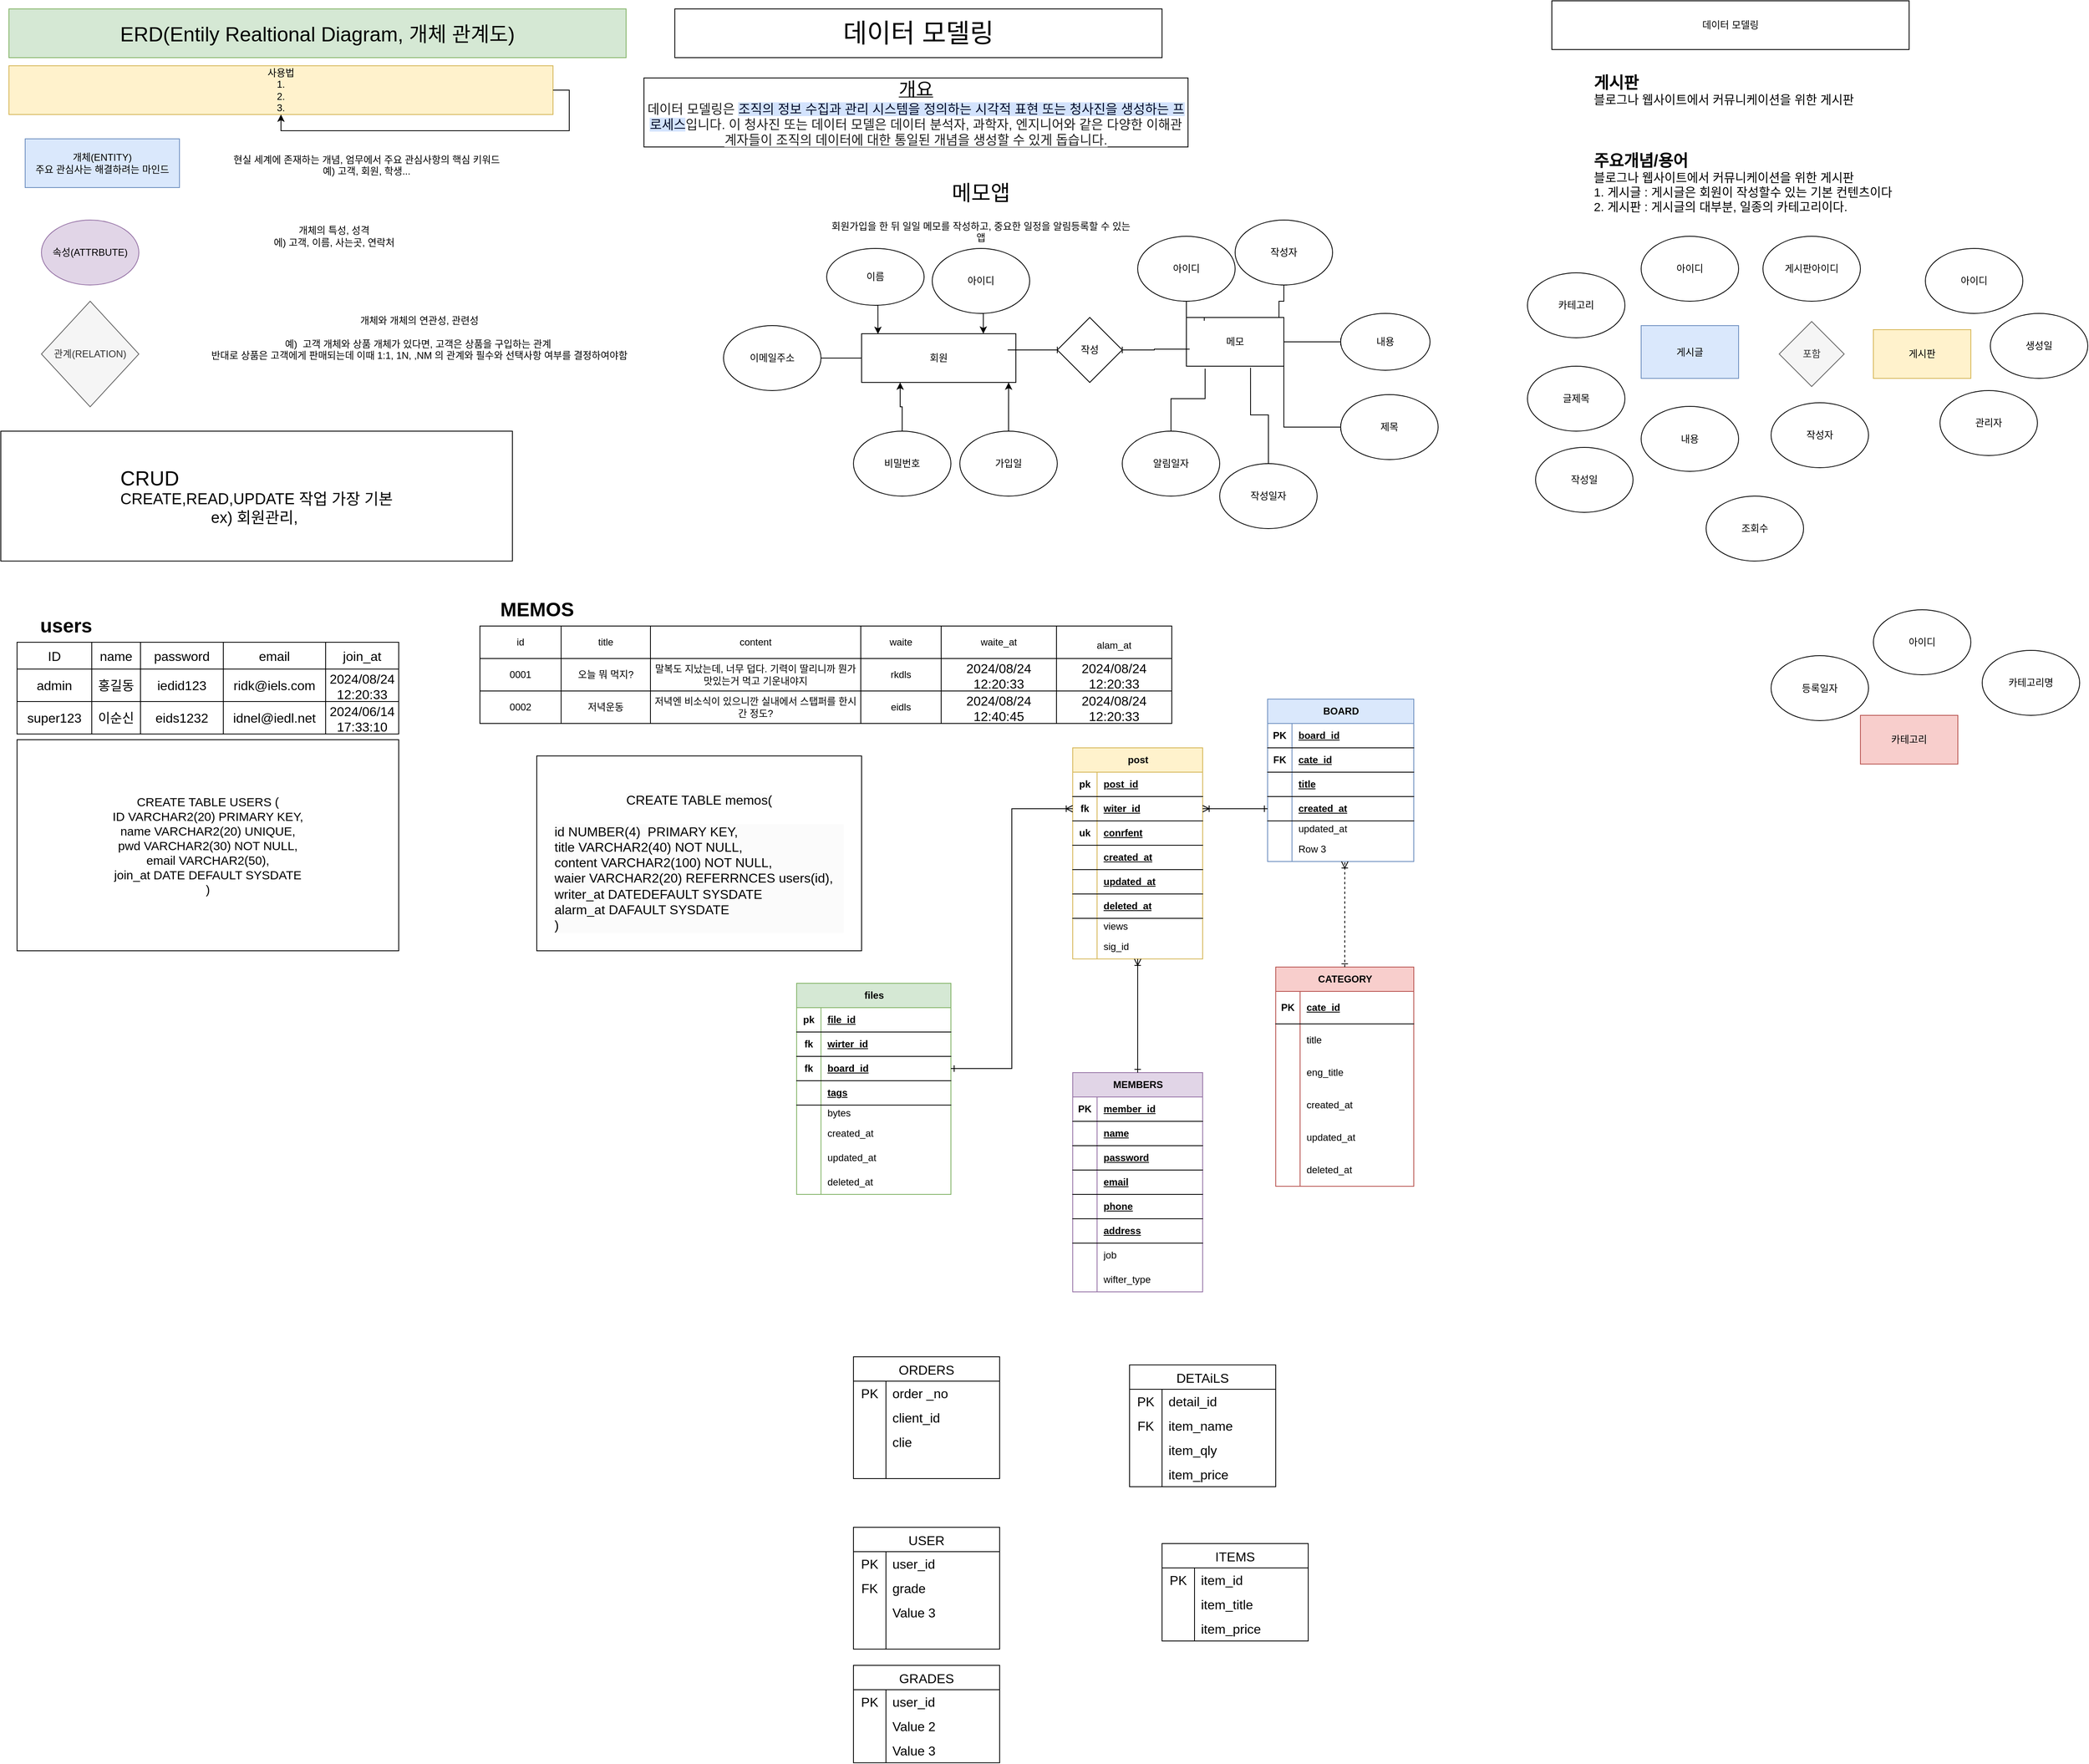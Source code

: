 <mxfile version="24.7.7">
  <diagram name="페이지-1" id="1RcC5qNRcjHD-i6j9Skm">
    <mxGraphModel dx="2086" dy="693" grid="1" gridSize="10" guides="1" tooltips="1" connect="1" arrows="1" fold="1" page="1" pageScale="1" pageWidth="827" pageHeight="1169" math="0" shadow="0">
      <root>
        <mxCell id="0" />
        <mxCell id="1" parent="0" />
        <mxCell id="Sz_00_6w1vbuykZ_h46c-1" value="개체(ENTITY)&lt;div&gt;주요 관심사는 해결하려는 마인드&lt;/div&gt;" style="rounded=0;whiteSpace=wrap;html=1;fillColor=#dae8fc;strokeColor=#6c8ebf;" parent="1" vertex="1">
          <mxGeometry x="-290" y="170" width="190" height="60" as="geometry" />
        </mxCell>
        <mxCell id="Sz_00_6w1vbuykZ_h46c-2" value="속성(ATTRBUTE)" style="ellipse;whiteSpace=wrap;html=1;fillColor=#e1d5e7;strokeColor=#9673a6;" parent="1" vertex="1">
          <mxGeometry x="-270" y="270" width="120" height="80" as="geometry" />
        </mxCell>
        <mxCell id="Sz_00_6w1vbuykZ_h46c-3" value="관계(RELATION)" style="rhombus;whiteSpace=wrap;html=1;fillColor=#f5f5f5;strokeColor=#666666;fontColor=#333333;" parent="1" vertex="1">
          <mxGeometry x="-270" y="370" width="120" height="130" as="geometry" />
        </mxCell>
        <mxCell id="Sz_00_6w1vbuykZ_h46c-4" value="&lt;font style=&quot;font-size: 25px;&quot;&gt;ERD(Entily Realtional Diagram, 개체 관계도)&lt;/font&gt;" style="rounded=0;whiteSpace=wrap;html=1;fillColor=#d5e8d4;strokeColor=#82b366;" parent="1" vertex="1">
          <mxGeometry x="-310" y="10" width="760" height="60" as="geometry" />
        </mxCell>
        <mxCell id="Sz_00_6w1vbuykZ_h46c-5" value="현실 세계에 존재하는 개념, 엄무에서 주요 관심사항의 핵심 키워드&lt;div&gt;예) 고객, 회원, 학생...&lt;/div&gt;&lt;div&gt;&lt;br&gt;&lt;/div&gt;" style="text;html=1;align=center;verticalAlign=middle;resizable=0;points=[];autosize=1;strokeColor=none;fillColor=none;" parent="1" vertex="1">
          <mxGeometry x="-60" y="180" width="380" height="60" as="geometry" />
        </mxCell>
        <mxCell id="Sz_00_6w1vbuykZ_h46c-7" value="개체와 개체의 연관성, 관련성&lt;div&gt;&lt;br&gt;&lt;/div&gt;&lt;div&gt;예)&amp;nbsp; 고객 개체와 상품 개체가 있다면, 고객은 상품을 구입하는 관계&amp;nbsp;&lt;/div&gt;&lt;div&gt;반대로 상품은 고객에게 판매되는데 이때 1:1, 1N, ,NM 의 관계와 필수와 선택사항 여부를 결정하여야함&lt;/div&gt;" style="text;html=1;align=center;verticalAlign=middle;resizable=0;points=[];autosize=1;strokeColor=none;fillColor=none;" parent="1" vertex="1">
          <mxGeometry x="-90" y="380" width="570" height="70" as="geometry" />
        </mxCell>
        <mxCell id="Sz_00_6w1vbuykZ_h46c-8" value="개체의 특성, 성격&lt;div&gt;에) 고객, 이름, 사는곳, 연락처&lt;/div&gt;" style="text;html=1;align=center;verticalAlign=middle;resizable=0;points=[];autosize=1;strokeColor=none;fillColor=none;" parent="1" vertex="1">
          <mxGeometry y="270" width="180" height="40" as="geometry" />
        </mxCell>
        <mxCell id="Sz_00_6w1vbuykZ_h46c-9" value="사용법&lt;div&gt;1.&lt;/div&gt;&lt;div&gt;2.&lt;/div&gt;&lt;div&gt;3.&lt;/div&gt;" style="rounded=0;whiteSpace=wrap;html=1;fillColor=#fff2cc;strokeColor=#d6b656;" parent="1" vertex="1">
          <mxGeometry x="-310" y="80" width="670" height="60" as="geometry" />
        </mxCell>
        <mxCell id="mHg_K5r4MnzTMmaqs2IJ-1" value="&lt;div style=&quot;text-align: left;&quot;&gt;&lt;span style=&quot;font-size: 25px; background-color: initial;&quot;&gt;CRUD&lt;/span&gt;&lt;/div&gt;&lt;div style=&quot;&quot;&gt;&lt;font style=&quot;font-size: 19px;&quot;&gt;CREATE,READ,UPDATE 작업 가장 기본&lt;/font&gt;&lt;/div&gt;&lt;div style=&quot;&quot;&gt;&lt;span style=&quot;font-size: 19px;&quot;&gt;ex) 회원관리,&amp;nbsp;&lt;/span&gt;&lt;/div&gt;" style="rounded=0;whiteSpace=wrap;html=1;" parent="1" vertex="1">
          <mxGeometry x="-320" y="530" width="630" height="160" as="geometry" />
        </mxCell>
        <mxCell id="mHg_K5r4MnzTMmaqs2IJ-2" value="&lt;font style=&quot;font-size: 32px;&quot;&gt;데이터 모델링&lt;/font&gt;" style="rounded=0;whiteSpace=wrap;html=1;" parent="1" vertex="1">
          <mxGeometry x="510" y="10" width="600" height="60" as="geometry" />
        </mxCell>
        <mxCell id="mHg_K5r4MnzTMmaqs2IJ-3" value="&lt;u&gt;&lt;font style=&quot;font-size: 23px;&quot;&gt;개요&lt;/font&gt;&lt;/u&gt;&lt;div style=&quot;font-size: 16px;&quot;&gt;&lt;span style=&quot;color: rgb(31, 31, 31); font-family: Arial, &amp;quot;Apple SD Gothic Neo&amp;quot;, sans-serif; text-align: left; background-color: rgb(255, 255, 255);&quot;&gt;데이터 모델링은&amp;nbsp;&lt;/span&gt;&lt;span style=&quot;background: linear-gradient(90deg, rgb(211, 227, 253) 50%, rgba(0, 0, 0, 0) 50%) 0% 0px / 200% 100% no-repeat rgb(255, 255, 255); color: rgb(4, 12, 40); animation: 0.75s cubic-bezier(0.05, 0.7, 0.1, 1) 0.25s 1 normal forwards running highlight; font-family: Arial, &amp;quot;Apple SD Gothic Neo&amp;quot;, sans-serif; text-align: left;&quot;&gt;조직의 정보 수집과 관리 시스템을 정의하는 시각적 표현 또는 청사진을 생성하는 프로세스&lt;/span&gt;&lt;span style=&quot;color: rgb(31, 31, 31); font-family: Arial, &amp;quot;Apple SD Gothic Neo&amp;quot;, sans-serif; text-align: left; background-color: rgb(255, 255, 255);&quot;&gt;입니다. 이 청사진 또는 데이터 모델은 데이터 분석자, 과학자, 엔지니어와 같은 다양한 이해관계자들이 조직의 데이터에 대한 통일된 개념을 생성할 수 있게 돕습니다.&lt;/span&gt;&lt;br&gt;&lt;/div&gt;" style="rounded=0;whiteSpace=wrap;html=1;" parent="1" vertex="1">
          <mxGeometry x="472" y="95" width="670" height="85" as="geometry" />
        </mxCell>
        <mxCell id="mHg_K5r4MnzTMmaqs2IJ-4" value="회원" style="rounded=0;whiteSpace=wrap;html=1;" parent="1" vertex="1">
          <mxGeometry x="740" y="410" width="190" height="60" as="geometry" />
        </mxCell>
        <mxCell id="mHg_K5r4MnzTMmaqs2IJ-5" value="메모" style="rounded=0;whiteSpace=wrap;html=1;" parent="1" vertex="1">
          <mxGeometry x="1140" y="390" width="120" height="60" as="geometry" />
        </mxCell>
        <mxCell id="mHg_K5r4MnzTMmaqs2IJ-6" style="edgeStyle=orthogonalEdgeStyle;rounded=0;orthogonalLoop=1;jettySize=auto;html=1;exitX=1;exitY=0.5;exitDx=0;exitDy=0;" parent="1" source="Sz_00_6w1vbuykZ_h46c-9" target="Sz_00_6w1vbuykZ_h46c-9" edge="1">
          <mxGeometry relative="1" as="geometry" />
        </mxCell>
        <mxCell id="mHg_K5r4MnzTMmaqs2IJ-7" value="&lt;p style=&quot;line-height: 270%;&quot;&gt;&lt;font style=&quot;font-size: 26px;&quot;&gt;메모앱&lt;/font&gt;&lt;/p&gt;&lt;div&gt;회원가입을 한 뒤 일일 메모를 작성하고, 중요한 일정을 알림등록할 수 있는 앱&lt;/div&gt;&lt;p&gt;&lt;/p&gt;" style="rounded=0;whiteSpace=wrap;html=1;opacity=0;" parent="1" vertex="1">
          <mxGeometry x="697" y="210" width="380" height="100" as="geometry" />
        </mxCell>
        <mxCell id="mHg_K5r4MnzTMmaqs2IJ-8" value="아이디" style="ellipse;whiteSpace=wrap;html=1;" parent="1" vertex="1">
          <mxGeometry x="827" y="305" width="120" height="80" as="geometry" />
        </mxCell>
        <mxCell id="mHg_K5r4MnzTMmaqs2IJ-9" value="이름" style="ellipse;whiteSpace=wrap;html=1;" parent="1" vertex="1">
          <mxGeometry x="697" y="305" width="120" height="70" as="geometry" />
        </mxCell>
        <mxCell id="mHg_K5r4MnzTMmaqs2IJ-18" style="edgeStyle=orthogonalEdgeStyle;rounded=0;orthogonalLoop=1;jettySize=auto;html=1;entryX=0;entryY=0.5;entryDx=0;entryDy=0;startArrow=none;startFill=0;endArrow=none;endFill=0;" parent="1" source="mHg_K5r4MnzTMmaqs2IJ-10" target="mHg_K5r4MnzTMmaqs2IJ-4" edge="1">
          <mxGeometry relative="1" as="geometry" />
        </mxCell>
        <mxCell id="mHg_K5r4MnzTMmaqs2IJ-10" value="이메일주소" style="ellipse;whiteSpace=wrap;html=1;" parent="1" vertex="1">
          <mxGeometry x="570" y="400" width="120" height="80" as="geometry" />
        </mxCell>
        <mxCell id="MdSzORXXBDtLsR-wON2K-31" style="edgeStyle=orthogonalEdgeStyle;rounded=0;orthogonalLoop=1;jettySize=auto;html=1;exitX=0.5;exitY=0;exitDx=0;exitDy=0;entryX=0.25;entryY=1;entryDx=0;entryDy=0;" edge="1" parent="1" source="mHg_K5r4MnzTMmaqs2IJ-11" target="mHg_K5r4MnzTMmaqs2IJ-4">
          <mxGeometry relative="1" as="geometry" />
        </mxCell>
        <mxCell id="mHg_K5r4MnzTMmaqs2IJ-11" value="비밀번호" style="ellipse;whiteSpace=wrap;html=1;" parent="1" vertex="1">
          <mxGeometry x="730" y="530" width="120" height="80" as="geometry" />
        </mxCell>
        <mxCell id="mHg_K5r4MnzTMmaqs2IJ-12" value="가입일" style="ellipse;whiteSpace=wrap;html=1;" parent="1" vertex="1">
          <mxGeometry x="861" y="530" width="120" height="80" as="geometry" />
        </mxCell>
        <mxCell id="mHg_K5r4MnzTMmaqs2IJ-19" value="아이디" style="ellipse;whiteSpace=wrap;html=1;" parent="1" vertex="1">
          <mxGeometry x="1080" y="290" width="120" height="80" as="geometry" />
        </mxCell>
        <mxCell id="mHg_K5r4MnzTMmaqs2IJ-20" value="작성자" style="ellipse;whiteSpace=wrap;html=1;" parent="1" vertex="1">
          <mxGeometry x="1200" y="270" width="120" height="80" as="geometry" />
        </mxCell>
        <mxCell id="mHg_K5r4MnzTMmaqs2IJ-28" style="edgeStyle=orthogonalEdgeStyle;rounded=0;orthogonalLoop=1;jettySize=auto;html=1;entryX=1;entryY=1;entryDx=0;entryDy=0;startArrow=baseDash;startFill=0;strokeColor=default;endArrow=none;endFill=0;" parent="1" source="mHg_K5r4MnzTMmaqs2IJ-21" target="mHg_K5r4MnzTMmaqs2IJ-5" edge="1">
          <mxGeometry relative="1" as="geometry" />
        </mxCell>
        <mxCell id="mHg_K5r4MnzTMmaqs2IJ-21" value="제목" style="ellipse;whiteSpace=wrap;html=1;" parent="1" vertex="1">
          <mxGeometry x="1330" y="485" width="120" height="80" as="geometry" />
        </mxCell>
        <mxCell id="mHg_K5r4MnzTMmaqs2IJ-33" style="edgeStyle=orthogonalEdgeStyle;rounded=0;orthogonalLoop=1;jettySize=auto;html=1;startArrow=baseDash;startFill=0;strokeColor=default;endArrow=none;endFill=0;" parent="1" source="mHg_K5r4MnzTMmaqs2IJ-22" target="mHg_K5r4MnzTMmaqs2IJ-5" edge="1">
          <mxGeometry relative="1" as="geometry" />
        </mxCell>
        <mxCell id="mHg_K5r4MnzTMmaqs2IJ-22" value="내용" style="ellipse;whiteSpace=wrap;html=1;" parent="1" vertex="1">
          <mxGeometry x="1330" y="385" width="110" height="70" as="geometry" />
        </mxCell>
        <mxCell id="mHg_K5r4MnzTMmaqs2IJ-23" value="작성일자" style="ellipse;whiteSpace=wrap;html=1;" parent="1" vertex="1">
          <mxGeometry x="1181" y="570" width="120" height="80" as="geometry" />
        </mxCell>
        <mxCell id="mHg_K5r4MnzTMmaqs2IJ-24" value="알림일자" style="ellipse;whiteSpace=wrap;html=1;" parent="1" vertex="1">
          <mxGeometry x="1061" y="530" width="120" height="80" as="geometry" />
        </mxCell>
        <mxCell id="mHg_K5r4MnzTMmaqs2IJ-25" style="edgeStyle=orthogonalEdgeStyle;rounded=0;orthogonalLoop=1;jettySize=auto;html=1;entryX=0.183;entryY=0.067;entryDx=0;entryDy=0;entryPerimeter=0;startArrow=baseDash;startFill=0;strokeColor=default;endArrow=none;endFill=0;" parent="1" source="mHg_K5r4MnzTMmaqs2IJ-19" target="mHg_K5r4MnzTMmaqs2IJ-5" edge="1">
          <mxGeometry relative="1" as="geometry" />
        </mxCell>
        <mxCell id="mHg_K5r4MnzTMmaqs2IJ-26" style="edgeStyle=orthogonalEdgeStyle;rounded=0;orthogonalLoop=1;jettySize=auto;html=1;entryX=0.192;entryY=1.05;entryDx=0;entryDy=0;entryPerimeter=0;startArrow=baseDash;startFill=0;strokeColor=default;endArrow=none;endFill=0;" parent="1" source="mHg_K5r4MnzTMmaqs2IJ-24" target="mHg_K5r4MnzTMmaqs2IJ-5" edge="1">
          <mxGeometry relative="1" as="geometry" />
        </mxCell>
        <mxCell id="mHg_K5r4MnzTMmaqs2IJ-27" style="edgeStyle=orthogonalEdgeStyle;rounded=0;orthogonalLoop=1;jettySize=auto;html=1;entryX=0.95;entryY=0;entryDx=0;entryDy=0;entryPerimeter=0;startArrow=baseDash;startFill=0;strokeColor=default;endArrow=none;endFill=0;" parent="1" source="mHg_K5r4MnzTMmaqs2IJ-20" target="mHg_K5r4MnzTMmaqs2IJ-5" edge="1">
          <mxGeometry relative="1" as="geometry" />
        </mxCell>
        <mxCell id="mHg_K5r4MnzTMmaqs2IJ-29" style="edgeStyle=orthogonalEdgeStyle;rounded=0;orthogonalLoop=1;jettySize=auto;html=1;entryX=0.658;entryY=1.033;entryDx=0;entryDy=0;entryPerimeter=0;startArrow=baseDash;startFill=0;strokeColor=default;endArrow=none;endFill=0;" parent="1" source="mHg_K5r4MnzTMmaqs2IJ-23" target="mHg_K5r4MnzTMmaqs2IJ-5" edge="1">
          <mxGeometry relative="1" as="geometry" />
        </mxCell>
        <mxCell id="mHg_K5r4MnzTMmaqs2IJ-32" style="edgeStyle=orthogonalEdgeStyle;rounded=0;orthogonalLoop=1;jettySize=auto;html=1;exitX=1;exitY=0.5;exitDx=0;exitDy=0;entryX=0.033;entryY=0.65;entryDx=0;entryDy=0;entryPerimeter=0;startArrow=baseDash;startFill=0;strokeColor=default;endArrow=none;endFill=0;" parent="1" source="mHg_K5r4MnzTMmaqs2IJ-30" target="mHg_K5r4MnzTMmaqs2IJ-5" edge="1">
          <mxGeometry relative="1" as="geometry">
            <mxPoint x="830" y="720" as="targetPoint" />
          </mxGeometry>
        </mxCell>
        <mxCell id="mHg_K5r4MnzTMmaqs2IJ-30" value="작성" style="rhombus;whiteSpace=wrap;html=1;" parent="1" vertex="1">
          <mxGeometry x="981" y="390" width="80" height="80" as="geometry" />
        </mxCell>
        <mxCell id="mHg_K5r4MnzTMmaqs2IJ-31" style="edgeStyle=orthogonalEdgeStyle;rounded=0;orthogonalLoop=1;jettySize=auto;html=1;entryX=0.947;entryY=0.333;entryDx=0;entryDy=0;entryPerimeter=0;startArrow=baseDash;startFill=0;strokeColor=default;endArrow=none;endFill=0;" parent="1" source="mHg_K5r4MnzTMmaqs2IJ-30" target="mHg_K5r4MnzTMmaqs2IJ-4" edge="1">
          <mxGeometry relative="1" as="geometry" />
        </mxCell>
        <mxCell id="mHg_K5r4MnzTMmaqs2IJ-47" value="users" style="text;strokeColor=none;fillColor=none;html=1;fontSize=24;fontStyle=1;verticalAlign=middle;align=center;" parent="1" vertex="1">
          <mxGeometry x="-290" y="750" width="100" height="40" as="geometry" />
        </mxCell>
        <mxCell id="mHg_K5r4MnzTMmaqs2IJ-61" value="MEMOS" style="text;strokeColor=none;fillColor=none;html=1;fontSize=24;fontStyle=1;verticalAlign=middle;align=center;" parent="1" vertex="1">
          <mxGeometry x="290" y="730" width="100" height="40" as="geometry" />
        </mxCell>
        <mxCell id="mHg_K5r4MnzTMmaqs2IJ-62" value="" style="shape=table;startSize=0;container=1;collapsible=0;childLayout=tableLayout;fontStyle=4" parent="1" vertex="1">
          <mxGeometry x="270" y="770" width="852" height="120" as="geometry" />
        </mxCell>
        <mxCell id="mHg_K5r4MnzTMmaqs2IJ-63" value="" style="shape=tableRow;horizontal=0;startSize=0;swimlaneHead=0;swimlaneBody=0;strokeColor=inherit;top=0;left=0;bottom=0;right=0;collapsible=0;dropTarget=0;fillColor=none;points=[[0,0.5],[1,0.5]];portConstraint=eastwest;" parent="mHg_K5r4MnzTMmaqs2IJ-62" vertex="1">
          <mxGeometry width="852" height="40" as="geometry" />
        </mxCell>
        <mxCell id="mHg_K5r4MnzTMmaqs2IJ-64" value="id" style="shape=partialRectangle;html=1;whiteSpace=wrap;connectable=0;strokeColor=inherit;overflow=hidden;fillColor=none;top=0;left=0;bottom=0;right=0;pointerEvents=1;" parent="mHg_K5r4MnzTMmaqs2IJ-63" vertex="1">
          <mxGeometry width="100" height="40" as="geometry">
            <mxRectangle width="100" height="40" as="alternateBounds" />
          </mxGeometry>
        </mxCell>
        <mxCell id="mHg_K5r4MnzTMmaqs2IJ-65" value="title" style="shape=partialRectangle;html=1;whiteSpace=wrap;connectable=0;strokeColor=inherit;overflow=hidden;fillColor=none;top=0;left=0;bottom=0;right=0;pointerEvents=1;" parent="mHg_K5r4MnzTMmaqs2IJ-63" vertex="1">
          <mxGeometry x="100" width="110" height="40" as="geometry">
            <mxRectangle width="110" height="40" as="alternateBounds" />
          </mxGeometry>
        </mxCell>
        <mxCell id="mHg_K5r4MnzTMmaqs2IJ-66" value="content" style="shape=partialRectangle;html=1;whiteSpace=wrap;connectable=0;strokeColor=inherit;overflow=hidden;fillColor=none;top=0;left=0;bottom=0;right=0;pointerEvents=1;" parent="mHg_K5r4MnzTMmaqs2IJ-63" vertex="1">
          <mxGeometry x="210" width="259" height="40" as="geometry">
            <mxRectangle width="259" height="40" as="alternateBounds" />
          </mxGeometry>
        </mxCell>
        <mxCell id="mHg_K5r4MnzTMmaqs2IJ-67" value="waite" style="shape=partialRectangle;html=1;whiteSpace=wrap;connectable=0;strokeColor=inherit;overflow=hidden;fillColor=none;top=0;left=0;bottom=0;right=0;pointerEvents=1;" parent="mHg_K5r4MnzTMmaqs2IJ-63" vertex="1">
          <mxGeometry x="469" width="99" height="40" as="geometry">
            <mxRectangle width="99" height="40" as="alternateBounds" />
          </mxGeometry>
        </mxCell>
        <mxCell id="mHg_K5r4MnzTMmaqs2IJ-68" value="waite_at" style="shape=partialRectangle;html=1;whiteSpace=wrap;connectable=0;strokeColor=inherit;overflow=hidden;fillColor=none;top=0;left=0;bottom=0;right=0;pointerEvents=1;" parent="mHg_K5r4MnzTMmaqs2IJ-63" vertex="1">
          <mxGeometry x="568" width="142" height="40" as="geometry">
            <mxRectangle width="142" height="40" as="alternateBounds" />
          </mxGeometry>
        </mxCell>
        <mxCell id="mHg_K5r4MnzTMmaqs2IJ-89" value="&#xa;&lt;span style=&quot;color: rgb(0, 0, 0); font-family: Helvetica; font-size: 12px; font-style: normal; font-variant-ligatures: normal; font-variant-caps: normal; font-weight: 400; letter-spacing: normal; orphans: 2; text-align: center; text-indent: 0px; text-transform: none; widows: 2; word-spacing: 0px; -webkit-text-stroke-width: 0px; white-space: normal; background-color: rgb(251, 251, 251); text-decoration-thickness: initial; text-decoration-style: initial; text-decoration-color: initial; display: inline !important; float: none;&quot;&gt;alam_at&lt;/span&gt;&#xa;&#xa;" style="shape=partialRectangle;html=1;whiteSpace=wrap;connectable=0;strokeColor=inherit;overflow=hidden;fillColor=none;top=0;left=0;bottom=0;right=0;pointerEvents=1;" parent="mHg_K5r4MnzTMmaqs2IJ-63" vertex="1">
          <mxGeometry x="710" width="142" height="40" as="geometry">
            <mxRectangle width="142" height="40" as="alternateBounds" />
          </mxGeometry>
        </mxCell>
        <mxCell id="mHg_K5r4MnzTMmaqs2IJ-69" value="" style="shape=tableRow;horizontal=0;startSize=0;swimlaneHead=0;swimlaneBody=0;strokeColor=inherit;top=0;left=0;bottom=0;right=0;collapsible=0;dropTarget=0;fillColor=none;points=[[0,0.5],[1,0.5]];portConstraint=eastwest;" parent="mHg_K5r4MnzTMmaqs2IJ-62" vertex="1">
          <mxGeometry y="40" width="852" height="40" as="geometry" />
        </mxCell>
        <mxCell id="mHg_K5r4MnzTMmaqs2IJ-70" value="0001" style="shape=partialRectangle;html=1;whiteSpace=wrap;connectable=0;strokeColor=inherit;overflow=hidden;fillColor=none;top=0;left=0;bottom=0;right=0;pointerEvents=1;" parent="mHg_K5r4MnzTMmaqs2IJ-69" vertex="1">
          <mxGeometry width="100" height="40" as="geometry">
            <mxRectangle width="100" height="40" as="alternateBounds" />
          </mxGeometry>
        </mxCell>
        <mxCell id="mHg_K5r4MnzTMmaqs2IJ-71" value="오늘 뭐 먹지?" style="shape=partialRectangle;html=1;whiteSpace=wrap;connectable=0;strokeColor=inherit;overflow=hidden;fillColor=none;top=0;left=0;bottom=0;right=0;pointerEvents=1;" parent="mHg_K5r4MnzTMmaqs2IJ-69" vertex="1">
          <mxGeometry x="100" width="110" height="40" as="geometry">
            <mxRectangle width="110" height="40" as="alternateBounds" />
          </mxGeometry>
        </mxCell>
        <mxCell id="mHg_K5r4MnzTMmaqs2IJ-72" value="말복도 지났는데, 너무 덥다. 기력이 딸리니까 뭔가 맛있는거 먹고 기운내야지" style="shape=partialRectangle;html=1;whiteSpace=wrap;connectable=0;strokeColor=inherit;overflow=hidden;fillColor=none;top=0;left=0;bottom=0;right=0;pointerEvents=1;" parent="mHg_K5r4MnzTMmaqs2IJ-69" vertex="1">
          <mxGeometry x="210" width="259" height="40" as="geometry">
            <mxRectangle width="259" height="40" as="alternateBounds" />
          </mxGeometry>
        </mxCell>
        <mxCell id="mHg_K5r4MnzTMmaqs2IJ-73" value="rkdls" style="shape=partialRectangle;html=1;whiteSpace=wrap;connectable=0;strokeColor=inherit;overflow=hidden;fillColor=none;top=0;left=0;bottom=0;right=0;pointerEvents=1;" parent="mHg_K5r4MnzTMmaqs2IJ-69" vertex="1">
          <mxGeometry x="469" width="99" height="40" as="geometry">
            <mxRectangle width="99" height="40" as="alternateBounds" />
          </mxGeometry>
        </mxCell>
        <mxCell id="mHg_K5r4MnzTMmaqs2IJ-74" value="&lt;span style=&quot;font-size: 16px;&quot;&gt;2024/08/24&lt;/span&gt;&lt;div style=&quot;font-size: 16px;&quot;&gt;12:20:33&lt;/div&gt;" style="shape=partialRectangle;html=1;whiteSpace=wrap;connectable=0;strokeColor=inherit;overflow=hidden;fillColor=none;top=0;left=0;bottom=0;right=0;pointerEvents=1;" parent="mHg_K5r4MnzTMmaqs2IJ-69" vertex="1">
          <mxGeometry x="568" width="142" height="40" as="geometry">
            <mxRectangle width="142" height="40" as="alternateBounds" />
          </mxGeometry>
        </mxCell>
        <mxCell id="mHg_K5r4MnzTMmaqs2IJ-90" value="&lt;span style=&quot;font-size: 16px;&quot;&gt;2024/08/24&lt;/span&gt;&lt;div style=&quot;font-size: 16px;&quot;&gt;12:20:33&lt;/div&gt;" style="shape=partialRectangle;html=1;whiteSpace=wrap;connectable=0;strokeColor=inherit;overflow=hidden;fillColor=none;top=0;left=0;bottom=0;right=0;pointerEvents=1;" parent="mHg_K5r4MnzTMmaqs2IJ-69" vertex="1">
          <mxGeometry x="710" width="142" height="40" as="geometry">
            <mxRectangle width="142" height="40" as="alternateBounds" />
          </mxGeometry>
        </mxCell>
        <mxCell id="mHg_K5r4MnzTMmaqs2IJ-75" value="" style="shape=tableRow;horizontal=0;startSize=0;swimlaneHead=0;swimlaneBody=0;strokeColor=inherit;top=0;left=0;bottom=0;right=0;collapsible=0;dropTarget=0;fillColor=none;points=[[0,0.5],[1,0.5]];portConstraint=eastwest;" parent="mHg_K5r4MnzTMmaqs2IJ-62" vertex="1">
          <mxGeometry y="80" width="852" height="40" as="geometry" />
        </mxCell>
        <mxCell id="mHg_K5r4MnzTMmaqs2IJ-76" value="0002" style="shape=partialRectangle;html=1;whiteSpace=wrap;connectable=0;strokeColor=inherit;overflow=hidden;fillColor=none;top=0;left=0;bottom=0;right=0;pointerEvents=1;" parent="mHg_K5r4MnzTMmaqs2IJ-75" vertex="1">
          <mxGeometry width="100" height="40" as="geometry">
            <mxRectangle width="100" height="40" as="alternateBounds" />
          </mxGeometry>
        </mxCell>
        <mxCell id="mHg_K5r4MnzTMmaqs2IJ-77" value="저녁운동" style="shape=partialRectangle;html=1;whiteSpace=wrap;connectable=0;strokeColor=inherit;overflow=hidden;fillColor=none;top=0;left=0;bottom=0;right=0;pointerEvents=1;" parent="mHg_K5r4MnzTMmaqs2IJ-75" vertex="1">
          <mxGeometry x="100" width="110" height="40" as="geometry">
            <mxRectangle width="110" height="40" as="alternateBounds" />
          </mxGeometry>
        </mxCell>
        <mxCell id="mHg_K5r4MnzTMmaqs2IJ-78" value="저녁엔 비소식이 있으니깐 실내에서 스탭퍼를 한시간 정도?" style="shape=partialRectangle;html=1;whiteSpace=wrap;connectable=0;strokeColor=inherit;overflow=hidden;fillColor=none;top=0;left=0;bottom=0;right=0;pointerEvents=1;" parent="mHg_K5r4MnzTMmaqs2IJ-75" vertex="1">
          <mxGeometry x="210" width="259" height="40" as="geometry">
            <mxRectangle width="259" height="40" as="alternateBounds" />
          </mxGeometry>
        </mxCell>
        <mxCell id="mHg_K5r4MnzTMmaqs2IJ-79" value="eidls" style="shape=partialRectangle;html=1;whiteSpace=wrap;connectable=0;strokeColor=inherit;overflow=hidden;fillColor=none;top=0;left=0;bottom=0;right=0;pointerEvents=1;" parent="mHg_K5r4MnzTMmaqs2IJ-75" vertex="1">
          <mxGeometry x="469" width="99" height="40" as="geometry">
            <mxRectangle width="99" height="40" as="alternateBounds" />
          </mxGeometry>
        </mxCell>
        <mxCell id="mHg_K5r4MnzTMmaqs2IJ-80" value="&lt;span style=&quot;font-size: 16px;&quot;&gt;2024/08/24&lt;/span&gt;&lt;div style=&quot;font-size: 16px;&quot;&gt;12:40:45&lt;/div&gt;" style="shape=partialRectangle;html=1;whiteSpace=wrap;connectable=0;strokeColor=inherit;overflow=hidden;fillColor=none;top=0;left=0;bottom=0;right=0;pointerEvents=1;" parent="mHg_K5r4MnzTMmaqs2IJ-75" vertex="1">
          <mxGeometry x="568" width="142" height="40" as="geometry">
            <mxRectangle width="142" height="40" as="alternateBounds" />
          </mxGeometry>
        </mxCell>
        <mxCell id="mHg_K5r4MnzTMmaqs2IJ-91" value="&lt;span style=&quot;font-size: 16px;&quot;&gt;2024/08/24&lt;/span&gt;&lt;div style=&quot;font-size: 16px;&quot;&gt;12:20:33&lt;/div&gt;" style="shape=partialRectangle;html=1;whiteSpace=wrap;connectable=0;strokeColor=inherit;overflow=hidden;fillColor=none;top=0;left=0;bottom=0;right=0;pointerEvents=1;" parent="mHg_K5r4MnzTMmaqs2IJ-75" vertex="1">
          <mxGeometry x="710" width="142" height="40" as="geometry">
            <mxRectangle width="142" height="40" as="alternateBounds" />
          </mxGeometry>
        </mxCell>
        <mxCell id="mHg_K5r4MnzTMmaqs2IJ-34" value="" style="shape=table;startSize=0;container=1;collapsible=0;childLayout=tableLayout;fontSize=16;" parent="1" vertex="1">
          <mxGeometry x="-300" y="790" width="470" height="113" as="geometry" />
        </mxCell>
        <mxCell id="mHg_K5r4MnzTMmaqs2IJ-35" value="" style="shape=tableRow;horizontal=0;startSize=0;swimlaneHead=0;swimlaneBody=0;strokeColor=inherit;top=0;left=0;bottom=0;right=0;collapsible=0;dropTarget=0;fillColor=none;points=[[0,0.5],[1,0.5]];portConstraint=eastwest;fontSize=16;" parent="mHg_K5r4MnzTMmaqs2IJ-34" vertex="1">
          <mxGeometry width="470" height="33" as="geometry" />
        </mxCell>
        <mxCell id="mHg_K5r4MnzTMmaqs2IJ-36" value="ID" style="shape=partialRectangle;html=1;whiteSpace=wrap;connectable=0;strokeColor=inherit;overflow=hidden;fillColor=none;top=0;left=0;bottom=0;right=0;pointerEvents=1;fontSize=16;" parent="mHg_K5r4MnzTMmaqs2IJ-35" vertex="1">
          <mxGeometry width="92" height="33" as="geometry">
            <mxRectangle width="92" height="33" as="alternateBounds" />
          </mxGeometry>
        </mxCell>
        <mxCell id="mHg_K5r4MnzTMmaqs2IJ-37" value="name" style="shape=partialRectangle;html=1;whiteSpace=wrap;connectable=0;strokeColor=inherit;overflow=hidden;fillColor=none;top=0;left=0;bottom=0;right=0;pointerEvents=1;fontSize=16;" parent="mHg_K5r4MnzTMmaqs2IJ-35" vertex="1">
          <mxGeometry x="92" width="60" height="33" as="geometry">
            <mxRectangle width="60" height="33" as="alternateBounds" />
          </mxGeometry>
        </mxCell>
        <mxCell id="mHg_K5r4MnzTMmaqs2IJ-38" value="password" style="shape=partialRectangle;html=1;whiteSpace=wrap;connectable=0;strokeColor=inherit;overflow=hidden;fillColor=none;top=0;left=0;bottom=0;right=0;pointerEvents=1;fontSize=16;" parent="mHg_K5r4MnzTMmaqs2IJ-35" vertex="1">
          <mxGeometry x="152" width="102" height="33" as="geometry">
            <mxRectangle width="102" height="33" as="alternateBounds" />
          </mxGeometry>
        </mxCell>
        <mxCell id="mHg_K5r4MnzTMmaqs2IJ-81" value="email" style="shape=partialRectangle;html=1;whiteSpace=wrap;connectable=0;strokeColor=inherit;overflow=hidden;fillColor=none;top=0;left=0;bottom=0;right=0;pointerEvents=1;fontSize=16;" parent="mHg_K5r4MnzTMmaqs2IJ-35" vertex="1">
          <mxGeometry x="254" width="126" height="33" as="geometry">
            <mxRectangle width="126" height="33" as="alternateBounds" />
          </mxGeometry>
        </mxCell>
        <mxCell id="mHg_K5r4MnzTMmaqs2IJ-84" value="join_at" style="shape=partialRectangle;html=1;whiteSpace=wrap;connectable=0;strokeColor=inherit;overflow=hidden;fillColor=none;top=0;left=0;bottom=0;right=0;pointerEvents=1;fontSize=16;" parent="mHg_K5r4MnzTMmaqs2IJ-35" vertex="1">
          <mxGeometry x="380" width="90" height="33" as="geometry">
            <mxRectangle width="90" height="33" as="alternateBounds" />
          </mxGeometry>
        </mxCell>
        <mxCell id="mHg_K5r4MnzTMmaqs2IJ-39" value="" style="shape=tableRow;horizontal=0;startSize=0;swimlaneHead=0;swimlaneBody=0;strokeColor=inherit;top=0;left=0;bottom=0;right=0;collapsible=0;dropTarget=0;fillColor=none;points=[[0,0.5],[1,0.5]];portConstraint=eastwest;fontSize=16;" parent="mHg_K5r4MnzTMmaqs2IJ-34" vertex="1">
          <mxGeometry y="33" width="470" height="40" as="geometry" />
        </mxCell>
        <mxCell id="mHg_K5r4MnzTMmaqs2IJ-40" value="admin" style="shape=partialRectangle;html=1;whiteSpace=wrap;connectable=0;strokeColor=inherit;overflow=hidden;fillColor=none;top=0;left=0;bottom=0;right=0;pointerEvents=1;fontSize=16;" parent="mHg_K5r4MnzTMmaqs2IJ-39" vertex="1">
          <mxGeometry width="92" height="40" as="geometry">
            <mxRectangle width="92" height="40" as="alternateBounds" />
          </mxGeometry>
        </mxCell>
        <mxCell id="mHg_K5r4MnzTMmaqs2IJ-41" value="홍길동" style="shape=partialRectangle;html=1;whiteSpace=wrap;connectable=0;strokeColor=inherit;overflow=hidden;fillColor=none;top=0;left=0;bottom=0;right=0;pointerEvents=1;fontSize=16;" parent="mHg_K5r4MnzTMmaqs2IJ-39" vertex="1">
          <mxGeometry x="92" width="60" height="40" as="geometry">
            <mxRectangle width="60" height="40" as="alternateBounds" />
          </mxGeometry>
        </mxCell>
        <mxCell id="mHg_K5r4MnzTMmaqs2IJ-42" value="iedid123" style="shape=partialRectangle;html=1;whiteSpace=wrap;connectable=0;strokeColor=inherit;overflow=hidden;fillColor=none;top=0;left=0;bottom=0;right=0;pointerEvents=1;fontSize=16;" parent="mHg_K5r4MnzTMmaqs2IJ-39" vertex="1">
          <mxGeometry x="152" width="102" height="40" as="geometry">
            <mxRectangle width="102" height="40" as="alternateBounds" />
          </mxGeometry>
        </mxCell>
        <mxCell id="mHg_K5r4MnzTMmaqs2IJ-82" value="ridk@iels.com" style="shape=partialRectangle;html=1;whiteSpace=wrap;connectable=0;strokeColor=inherit;overflow=hidden;fillColor=none;top=0;left=0;bottom=0;right=0;pointerEvents=1;fontSize=16;" parent="mHg_K5r4MnzTMmaqs2IJ-39" vertex="1">
          <mxGeometry x="254" width="126" height="40" as="geometry">
            <mxRectangle width="126" height="40" as="alternateBounds" />
          </mxGeometry>
        </mxCell>
        <mxCell id="mHg_K5r4MnzTMmaqs2IJ-85" value="2024/08/24&lt;div&gt;12:20:33&lt;/div&gt;" style="shape=partialRectangle;html=1;whiteSpace=wrap;connectable=0;strokeColor=inherit;overflow=hidden;fillColor=none;top=0;left=0;bottom=0;right=0;pointerEvents=1;fontSize=16;" parent="mHg_K5r4MnzTMmaqs2IJ-39" vertex="1">
          <mxGeometry x="380" width="90" height="40" as="geometry">
            <mxRectangle width="90" height="40" as="alternateBounds" />
          </mxGeometry>
        </mxCell>
        <mxCell id="mHg_K5r4MnzTMmaqs2IJ-43" value="" style="shape=tableRow;horizontal=0;startSize=0;swimlaneHead=0;swimlaneBody=0;strokeColor=inherit;top=0;left=0;bottom=0;right=0;collapsible=0;dropTarget=0;fillColor=none;points=[[0,0.5],[1,0.5]];portConstraint=eastwest;fontSize=16;" parent="mHg_K5r4MnzTMmaqs2IJ-34" vertex="1">
          <mxGeometry y="73" width="470" height="40" as="geometry" />
        </mxCell>
        <mxCell id="mHg_K5r4MnzTMmaqs2IJ-44" value="super123" style="shape=partialRectangle;html=1;whiteSpace=wrap;connectable=0;strokeColor=inherit;overflow=hidden;fillColor=none;top=0;left=0;bottom=0;right=0;pointerEvents=1;fontSize=16;" parent="mHg_K5r4MnzTMmaqs2IJ-43" vertex="1">
          <mxGeometry width="92" height="40" as="geometry">
            <mxRectangle width="92" height="40" as="alternateBounds" />
          </mxGeometry>
        </mxCell>
        <mxCell id="mHg_K5r4MnzTMmaqs2IJ-45" value="이순신" style="shape=partialRectangle;html=1;whiteSpace=wrap;connectable=0;strokeColor=inherit;overflow=hidden;fillColor=none;top=0;left=0;bottom=0;right=0;pointerEvents=1;fontSize=16;" parent="mHg_K5r4MnzTMmaqs2IJ-43" vertex="1">
          <mxGeometry x="92" width="60" height="40" as="geometry">
            <mxRectangle width="60" height="40" as="alternateBounds" />
          </mxGeometry>
        </mxCell>
        <mxCell id="mHg_K5r4MnzTMmaqs2IJ-46" value="eids1232" style="shape=partialRectangle;html=1;whiteSpace=wrap;connectable=0;strokeColor=inherit;overflow=hidden;fillColor=none;top=0;left=0;bottom=0;right=0;pointerEvents=1;fontSize=16;" parent="mHg_K5r4MnzTMmaqs2IJ-43" vertex="1">
          <mxGeometry x="152" width="102" height="40" as="geometry">
            <mxRectangle width="102" height="40" as="alternateBounds" />
          </mxGeometry>
        </mxCell>
        <mxCell id="mHg_K5r4MnzTMmaqs2IJ-83" value="idnel@iedl.net" style="shape=partialRectangle;html=1;whiteSpace=wrap;connectable=0;strokeColor=inherit;overflow=hidden;fillColor=none;top=0;left=0;bottom=0;right=0;pointerEvents=1;fontSize=16;" parent="mHg_K5r4MnzTMmaqs2IJ-43" vertex="1">
          <mxGeometry x="254" width="126" height="40" as="geometry">
            <mxRectangle width="126" height="40" as="alternateBounds" />
          </mxGeometry>
        </mxCell>
        <mxCell id="mHg_K5r4MnzTMmaqs2IJ-86" value="2024/06/14&lt;div&gt;17:33:10&lt;/div&gt;" style="shape=partialRectangle;html=1;whiteSpace=wrap;connectable=0;strokeColor=inherit;overflow=hidden;fillColor=none;top=0;left=0;bottom=0;right=0;pointerEvents=1;fontSize=16;" parent="mHg_K5r4MnzTMmaqs2IJ-43" vertex="1">
          <mxGeometry x="380" width="90" height="40" as="geometry">
            <mxRectangle width="90" height="40" as="alternateBounds" />
          </mxGeometry>
        </mxCell>
        <mxCell id="mHg_K5r4MnzTMmaqs2IJ-88" value="&lt;font style=&quot;font-size: 15px;&quot;&gt;CREATE TABLE USERS (&lt;/font&gt;&lt;div style=&quot;font-size: 15px;&quot;&gt;&lt;font style=&quot;font-size: 15px;&quot;&gt;ID VARCHAR2(20) PRIMARY KEY,&lt;/font&gt;&lt;/div&gt;&lt;div style=&quot;font-size: 15px;&quot;&gt;&lt;font style=&quot;font-size: 15px;&quot;&gt;name VARCHAR2(20) UNIQUE,&lt;/font&gt;&lt;/div&gt;&lt;div style=&quot;font-size: 15px;&quot;&gt;&lt;font style=&quot;font-size: 15px;&quot;&gt;pwd VARCHAR2(30) NOT NULL,&lt;/font&gt;&lt;/div&gt;&lt;div style=&quot;font-size: 15px;&quot;&gt;&lt;font style=&quot;font-size: 15px;&quot;&gt;email&amp;nbsp;&lt;span style=&quot;background-color: initial;&quot;&gt;VARCHAR2(50),&lt;/span&gt;&lt;/font&gt;&lt;/div&gt;&lt;div style=&quot;font-size: 15px;&quot;&gt;&lt;span style=&quot;background-color: initial;&quot;&gt;&lt;font style=&quot;font-size: 15px;&quot;&gt;join_at DATE DEFAULT SYSDATE&lt;/font&gt;&lt;/span&gt;&lt;/div&gt;&lt;div style=&quot;font-size: 15px;&quot;&gt;&lt;span style=&quot;background-color: initial;&quot;&gt;)&lt;/span&gt;&lt;/div&gt;" style="rounded=0;whiteSpace=wrap;html=1;" parent="1" vertex="1">
          <mxGeometry x="-300" y="910" width="470" height="260" as="geometry" />
        </mxCell>
        <mxCell id="mHg_K5r4MnzTMmaqs2IJ-92" value="&lt;div style=&quot;font-size: 16px;&quot;&gt;&lt;span style=&quot;color: rgb(0, 0, 0); font-family: Helvetica; font-style: normal; font-variant-ligatures: normal; font-variant-caps: normal; font-weight: 400; letter-spacing: normal; orphans: 2; text-indent: 0px; text-transform: none; widows: 2; word-spacing: 0px; -webkit-text-stroke-width: 0px; white-space: normal; background-color: rgb(251, 251, 251); text-decoration-thickness: initial; text-decoration-style: initial; text-decoration-color: initial; float: none; display: inline !important;&quot;&gt;&lt;font style=&quot;font-size: 16px;&quot;&gt;&lt;br&gt;&lt;/font&gt;&lt;/span&gt;&lt;/div&gt;&lt;span style=&quot;color: rgb(0, 0, 0); font-family: Helvetica; font-style: normal; font-variant-ligatures: normal; font-variant-caps: normal; font-weight: 400; letter-spacing: normal; orphans: 2; text-indent: 0px; text-transform: none; widows: 2; word-spacing: 0px; -webkit-text-stroke-width: 0px; white-space: normal; background-color: rgb(251, 251, 251); text-decoration-thickness: initial; text-decoration-style: initial; text-decoration-color: initial; float: none; display: inline !important; font-size: 16px;&quot;&gt;&lt;font style=&quot;font-size: 16px;&quot;&gt;&lt;div style=&quot;&quot;&gt;&lt;span style=&quot;color: rgb(0, 0, 0); font-family: Helvetica; font-style: normal; font-variant-ligatures: normal; font-variant-caps: normal; font-weight: 400; letter-spacing: normal; orphans: 2; text-indent: 0px; text-transform: none; widows: 2; word-spacing: 0px; -webkit-text-stroke-width: 0px; white-space: normal; background-color: rgb(251, 251, 251); text-decoration-thickness: initial; text-decoration-style: initial; text-decoration-color: initial; float: none; display: inline !important;&quot;&gt;&lt;br&gt;&lt;/span&gt;&lt;/div&gt;&lt;font style=&quot;font-size: 16px;&quot;&gt;CREATE TABLE memos(&lt;/font&gt;&lt;/font&gt;&lt;/span&gt;&lt;div style=&quot;font-size: 16px;&quot;&gt;&lt;font style=&quot;font-size: 16px;&quot;&gt;&lt;br&gt;&lt;/font&gt;&lt;div style=&quot;text-align: left; forced-color-adjust: none; color: rgb(0, 0, 0); font-family: Helvetica; font-style: normal; font-variant-ligatures: normal; font-variant-caps: normal; font-weight: 400; letter-spacing: normal; orphans: 2; text-indent: 0px; text-transform: none; widows: 2; word-spacing: 0px; -webkit-text-stroke-width: 0px; white-space: normal; background-color: rgb(251, 251, 251); text-decoration-thickness: initial; text-decoration-style: initial; text-decoration-color: initial;&quot;&gt;&lt;font style=&quot;font-size: 16px;&quot;&gt;id NUMBER(4)&amp;nbsp; PRIMARY KEY,&lt;/font&gt;&lt;/div&gt;&lt;div style=&quot;text-align: left; forced-color-adjust: none; color: rgb(0, 0, 0); font-family: Helvetica; font-style: normal; font-variant-ligatures: normal; font-variant-caps: normal; font-weight: 400; letter-spacing: normal; orphans: 2; text-indent: 0px; text-transform: none; widows: 2; word-spacing: 0px; -webkit-text-stroke-width: 0px; white-space: normal; background-color: rgb(251, 251, 251); text-decoration-thickness: initial; text-decoration-style: initial; text-decoration-color: initial;&quot;&gt;&lt;font style=&quot;font-size: 16px;&quot;&gt;title&amp;nbsp;&lt;/font&gt;&lt;span style=&quot;background-color: initial;&quot;&gt;VARCHAR2(40) NOT NULL,&lt;/span&gt;&lt;/div&gt;&lt;div style=&quot;text-align: left; forced-color-adjust: none; color: rgb(0, 0, 0); font-family: Helvetica; font-style: normal; font-variant-ligatures: normal; font-variant-caps: normal; font-weight: 400; letter-spacing: normal; orphans: 2; text-indent: 0px; text-transform: none; widows: 2; word-spacing: 0px; -webkit-text-stroke-width: 0px; white-space: normal; background-color: rgb(251, 251, 251); text-decoration-thickness: initial; text-decoration-style: initial; text-decoration-color: initial;&quot;&gt;&lt;span style=&quot;background-color: initial;&quot;&gt;content&amp;nbsp;&lt;/span&gt;&lt;span style=&quot;background-color: initial;&quot;&gt;VARCHAR2(100) NOT NULL,&lt;/span&gt;&lt;/div&gt;&lt;div style=&quot;text-align: left; forced-color-adjust: none; color: rgb(0, 0, 0); font-family: Helvetica; font-style: normal; font-variant-ligatures: normal; font-variant-caps: normal; font-weight: 400; letter-spacing: normal; orphans: 2; text-indent: 0px; text-transform: none; widows: 2; word-spacing: 0px; -webkit-text-stroke-width: 0px; white-space: normal; background-color: rgb(251, 251, 251); text-decoration-thickness: initial; text-decoration-style: initial; text-decoration-color: initial;&quot;&gt;&lt;span style=&quot;background-color: initial;&quot;&gt;waier VARCHAR2(20) REFERRNCES users(id),&amp;nbsp;&amp;nbsp;&lt;/span&gt;&lt;span style=&quot;background-color: initial;&quot;&gt;&amp;nbsp;&lt;/span&gt;&lt;/div&gt;&lt;div style=&quot;text-align: left; forced-color-adjust: none; color: rgb(0, 0, 0); font-family: Helvetica; font-style: normal; font-variant-ligatures: normal; font-variant-caps: normal; font-weight: 400; letter-spacing: normal; orphans: 2; text-indent: 0px; text-transform: none; widows: 2; word-spacing: 0px; -webkit-text-stroke-width: 0px; white-space: normal; background-color: rgb(251, 251, 251); text-decoration-thickness: initial; text-decoration-style: initial; text-decoration-color: initial;&quot;&gt;writer_at DATEDEFAULT SYSDATE&lt;/div&gt;&lt;div style=&quot;text-align: left; forced-color-adjust: none; color: rgb(0, 0, 0); font-family: Helvetica; font-style: normal; font-variant-ligatures: normal; font-variant-caps: normal; font-weight: 400; letter-spacing: normal; orphans: 2; text-indent: 0px; text-transform: none; widows: 2; word-spacing: 0px; -webkit-text-stroke-width: 0px; white-space: normal; background-color: rgb(251, 251, 251); text-decoration-thickness: initial; text-decoration-style: initial; text-decoration-color: initial;&quot;&gt;alarm_at DAFAULT SYSDATE&lt;/div&gt;&lt;div style=&quot;text-align: left; forced-color-adjust: none; color: rgb(0, 0, 0); font-family: Helvetica; font-style: normal; font-variant-ligatures: normal; font-variant-caps: normal; font-weight: 400; letter-spacing: normal; orphans: 2; text-indent: 0px; text-transform: none; widows: 2; word-spacing: 0px; -webkit-text-stroke-width: 0px; white-space: normal; background-color: rgb(251, 251, 251); text-decoration-thickness: initial; text-decoration-style: initial; text-decoration-color: initial;&quot;&gt;)&lt;/div&gt;&lt;/div&gt;" style="text;whiteSpace=wrap;html=1;align=center;strokeColor=default;" parent="1" vertex="1">
          <mxGeometry x="340" y="930" width="400" height="240" as="geometry" />
        </mxCell>
        <mxCell id="mHg_K5r4MnzTMmaqs2IJ-97" value="데이터 모델링" style="rounded=0;whiteSpace=wrap;html=1;" parent="1" vertex="1">
          <mxGeometry x="1590" width="440" height="60" as="geometry" />
        </mxCell>
        <mxCell id="mHg_K5r4MnzTMmaqs2IJ-98" value="&lt;div style=&quot;text-align: left;&quot;&gt;&lt;span style=&quot;font-size: 20px;&quot;&gt;&lt;b&gt;게시판&lt;/b&gt;&lt;/span&gt;&lt;/div&gt;&lt;div style=&quot;text-align: left;&quot;&gt;&lt;font style=&quot;font-size: 15px;&quot;&gt;블로그나 웹사이트에서 커뮤니케이션을 위한 게시판&lt;/font&gt;&lt;/div&gt;&lt;div&gt;&lt;font style=&quot;font-size: 15px;&quot;&gt;&lt;br&gt;&lt;/font&gt;&lt;/div&gt;&lt;div&gt;&lt;font style=&quot;font-size: 15px;&quot;&gt;&lt;br&gt;&lt;/font&gt;&lt;/div&gt;&lt;div&gt;&lt;font style=&quot;font-size: 15px;&quot;&gt;&lt;br&gt;&lt;/font&gt;&lt;/div&gt;&lt;div style=&quot;text-align: left;&quot;&gt;&lt;span style=&quot;font-size: 20px;&quot;&gt;&lt;b&gt;주요개념/용어&lt;/b&gt;&lt;/span&gt;&lt;/div&gt;&lt;div style=&quot;text-align: left;&quot;&gt;&lt;font style=&quot;font-size: 15px;&quot;&gt;&lt;span style=&quot;background-color: initial;&quot;&gt;블로그나 웹사이트에서 커뮤니케이션을 위한 게시판&lt;/span&gt;&lt;/font&gt;&lt;/div&gt;&lt;div style=&quot;text-align: left;&quot;&gt;&lt;font style=&quot;font-size: 15px;&quot;&gt;1. 게시글 : 게시글은 회원이 작성할수 있는 기본 컨텐츠이다&lt;/font&gt;&lt;/div&gt;&lt;div style=&quot;text-align: left;&quot;&gt;&lt;font style=&quot;font-size: 15px;&quot;&gt;2. 게시판 : 게시글의 대부분, 일종의 카테고리이다.&amp;nbsp;&lt;/font&gt;&lt;/div&gt;" style="text;html=1;align=center;verticalAlign=middle;resizable=0;points=[];autosize=1;strokeColor=none;fillColor=none;" parent="1" vertex="1">
          <mxGeometry x="1615" y="80" width="420" height="190" as="geometry" />
        </mxCell>
        <mxCell id="mHg_K5r4MnzTMmaqs2IJ-106" value="카테고리" style="rounded=0;whiteSpace=wrap;html=1;fillColor=#f8cecc;strokeColor=#b85450;" parent="1" vertex="1">
          <mxGeometry x="1970" y="880" width="120" height="60" as="geometry" />
        </mxCell>
        <mxCell id="mHg_K5r4MnzTMmaqs2IJ-109" value="게시판" style="rounded=0;whiteSpace=wrap;html=1;fillColor=#fff2cc;strokeColor=#d6b656;" parent="1" vertex="1">
          <mxGeometry x="1986" y="405" width="120" height="60" as="geometry" />
        </mxCell>
        <mxCell id="mHg_K5r4MnzTMmaqs2IJ-118" value="작성일" style="ellipse;whiteSpace=wrap;html=1;" parent="1" vertex="1">
          <mxGeometry x="1570" y="550" width="120" height="80" as="geometry" />
        </mxCell>
        <mxCell id="mHg_K5r4MnzTMmaqs2IJ-119" value="조회수" style="ellipse;whiteSpace=wrap;html=1;" parent="1" vertex="1">
          <mxGeometry x="1780" y="610" width="120" height="80" as="geometry" />
        </mxCell>
        <mxCell id="mHg_K5r4MnzTMmaqs2IJ-129" value="아이디" style="ellipse;whiteSpace=wrap;html=1;" parent="1" vertex="1">
          <mxGeometry x="1700" y="290" width="120" height="80" as="geometry" />
        </mxCell>
        <mxCell id="mHg_K5r4MnzTMmaqs2IJ-130" value="카테고리" style="ellipse;whiteSpace=wrap;html=1;" parent="1" vertex="1">
          <mxGeometry x="1560" y="335" width="120" height="80" as="geometry" />
        </mxCell>
        <mxCell id="mHg_K5r4MnzTMmaqs2IJ-131" value="글제목" style="ellipse;whiteSpace=wrap;html=1;" parent="1" vertex="1">
          <mxGeometry x="1560" y="450" width="120" height="80" as="geometry" />
        </mxCell>
        <mxCell id="mHg_K5r4MnzTMmaqs2IJ-132" value="게시글" style="rounded=0;whiteSpace=wrap;html=1;fillColor=#dae8fc;strokeColor=#6c8ebf;" parent="1" vertex="1">
          <mxGeometry x="1700" y="400" width="120" height="65" as="geometry" />
        </mxCell>
        <mxCell id="mHg_K5r4MnzTMmaqs2IJ-133" value="내용" style="ellipse;whiteSpace=wrap;html=1;" parent="1" vertex="1">
          <mxGeometry x="1700" y="499.5" width="120" height="80" as="geometry" />
        </mxCell>
        <mxCell id="mHg_K5r4MnzTMmaqs2IJ-134" value="포함" style="rhombus;whiteSpace=wrap;html=1;fillColor=#f5f5f5;fontColor=#333333;strokeColor=#666666;" parent="1" vertex="1">
          <mxGeometry x="1870" y="395" width="80" height="80" as="geometry" />
        </mxCell>
        <mxCell id="mHg_K5r4MnzTMmaqs2IJ-135" value="작성자" style="ellipse;whiteSpace=wrap;html=1;" parent="1" vertex="1">
          <mxGeometry x="1860" y="495" width="120" height="80" as="geometry" />
        </mxCell>
        <mxCell id="mHg_K5r4MnzTMmaqs2IJ-136" value="등록일자" style="ellipse;whiteSpace=wrap;html=1;" parent="1" vertex="1">
          <mxGeometry x="1860" y="806.5" width="120" height="80" as="geometry" />
        </mxCell>
        <mxCell id="mHg_K5r4MnzTMmaqs2IJ-137" value="게시판아이디" style="ellipse;whiteSpace=wrap;html=1;" parent="1" vertex="1">
          <mxGeometry x="1850" y="290" width="120" height="80" as="geometry" />
        </mxCell>
        <mxCell id="mHg_K5r4MnzTMmaqs2IJ-138" value="아이디" style="ellipse;whiteSpace=wrap;html=1;" parent="1" vertex="1">
          <mxGeometry x="1986" y="750" width="120" height="80" as="geometry" />
        </mxCell>
        <mxCell id="mHg_K5r4MnzTMmaqs2IJ-139" value="카테고리명" style="ellipse;whiteSpace=wrap;html=1;" parent="1" vertex="1">
          <mxGeometry x="2120" y="800" width="120" height="80" as="geometry" />
        </mxCell>
        <mxCell id="mHg_K5r4MnzTMmaqs2IJ-140" value="아이디" style="ellipse;whiteSpace=wrap;html=1;" parent="1" vertex="1">
          <mxGeometry x="2050" y="305" width="120" height="80" as="geometry" />
        </mxCell>
        <mxCell id="mHg_K5r4MnzTMmaqs2IJ-141" value="생성일" style="ellipse;whiteSpace=wrap;html=1;" parent="1" vertex="1">
          <mxGeometry x="2130" y="385" width="120" height="80" as="geometry" />
        </mxCell>
        <mxCell id="mHg_K5r4MnzTMmaqs2IJ-142" value="관리자" style="ellipse;whiteSpace=wrap;html=1;" parent="1" vertex="1">
          <mxGeometry x="2068" y="480" width="120" height="80" as="geometry" />
        </mxCell>
        <mxCell id="mHg_K5r4MnzTMmaqs2IJ-345" value="post" style="shape=table;startSize=30;container=1;collapsible=1;childLayout=tableLayout;fixedRows=1;rowLines=0;fontStyle=1;align=center;resizeLast=1;html=1;fillColor=#fff2cc;strokeColor=#d6b656;" parent="1" vertex="1">
          <mxGeometry x="1000" y="920" width="160" height="260" as="geometry" />
        </mxCell>
        <mxCell id="mHg_K5r4MnzTMmaqs2IJ-409" style="shape=tableRow;horizontal=0;startSize=0;swimlaneHead=0;swimlaneBody=0;fillColor=none;collapsible=0;dropTarget=0;points=[[0,0.5],[1,0.5]];portConstraint=eastwest;top=0;left=0;right=0;bottom=1;" parent="mHg_K5r4MnzTMmaqs2IJ-345" vertex="1">
          <mxGeometry y="30" width="160" height="30" as="geometry" />
        </mxCell>
        <mxCell id="mHg_K5r4MnzTMmaqs2IJ-410" value="pk" style="shape=partialRectangle;connectable=0;fillColor=none;top=0;left=0;bottom=0;right=0;fontStyle=1;overflow=hidden;whiteSpace=wrap;html=1;" parent="mHg_K5r4MnzTMmaqs2IJ-409" vertex="1">
          <mxGeometry width="30" height="30" as="geometry">
            <mxRectangle width="30" height="30" as="alternateBounds" />
          </mxGeometry>
        </mxCell>
        <mxCell id="mHg_K5r4MnzTMmaqs2IJ-411" value="post_id" style="shape=partialRectangle;connectable=0;fillColor=none;top=0;left=0;bottom=0;right=0;align=left;spacingLeft=6;fontStyle=5;overflow=hidden;whiteSpace=wrap;html=1;" parent="mHg_K5r4MnzTMmaqs2IJ-409" vertex="1">
          <mxGeometry x="30" width="130" height="30" as="geometry">
            <mxRectangle width="130" height="30" as="alternateBounds" />
          </mxGeometry>
        </mxCell>
        <mxCell id="mHg_K5r4MnzTMmaqs2IJ-406" style="shape=tableRow;horizontal=0;startSize=0;swimlaneHead=0;swimlaneBody=0;fillColor=none;collapsible=0;dropTarget=0;points=[[0,0.5],[1,0.5]];portConstraint=eastwest;top=0;left=0;right=0;bottom=1;" parent="mHg_K5r4MnzTMmaqs2IJ-345" vertex="1">
          <mxGeometry y="60" width="160" height="30" as="geometry" />
        </mxCell>
        <mxCell id="mHg_K5r4MnzTMmaqs2IJ-407" value="fk" style="shape=partialRectangle;connectable=0;fillColor=none;top=0;left=0;bottom=0;right=0;fontStyle=1;overflow=hidden;whiteSpace=wrap;html=1;" parent="mHg_K5r4MnzTMmaqs2IJ-406" vertex="1">
          <mxGeometry width="30" height="30" as="geometry">
            <mxRectangle width="30" height="30" as="alternateBounds" />
          </mxGeometry>
        </mxCell>
        <mxCell id="mHg_K5r4MnzTMmaqs2IJ-408" value="witer_id" style="shape=partialRectangle;connectable=0;fillColor=none;top=0;left=0;bottom=0;right=0;align=left;spacingLeft=6;fontStyle=5;overflow=hidden;whiteSpace=wrap;html=1;" parent="mHg_K5r4MnzTMmaqs2IJ-406" vertex="1">
          <mxGeometry x="30" width="130" height="30" as="geometry">
            <mxRectangle width="130" height="30" as="alternateBounds" />
          </mxGeometry>
        </mxCell>
        <mxCell id="mHg_K5r4MnzTMmaqs2IJ-403" style="shape=tableRow;horizontal=0;startSize=0;swimlaneHead=0;swimlaneBody=0;fillColor=none;collapsible=0;dropTarget=0;points=[[0,0.5],[1,0.5]];portConstraint=eastwest;top=0;left=0;right=0;bottom=1;" parent="mHg_K5r4MnzTMmaqs2IJ-345" vertex="1">
          <mxGeometry y="90" width="160" height="30" as="geometry" />
        </mxCell>
        <mxCell id="mHg_K5r4MnzTMmaqs2IJ-404" value="uk" style="shape=partialRectangle;connectable=0;fillColor=none;top=0;left=0;bottom=0;right=0;fontStyle=1;overflow=hidden;whiteSpace=wrap;html=1;" parent="mHg_K5r4MnzTMmaqs2IJ-403" vertex="1">
          <mxGeometry width="30" height="30" as="geometry">
            <mxRectangle width="30" height="30" as="alternateBounds" />
          </mxGeometry>
        </mxCell>
        <mxCell id="mHg_K5r4MnzTMmaqs2IJ-405" value="conrfent" style="shape=partialRectangle;connectable=0;fillColor=none;top=0;left=0;bottom=0;right=0;align=left;spacingLeft=6;fontStyle=5;overflow=hidden;whiteSpace=wrap;html=1;" parent="mHg_K5r4MnzTMmaqs2IJ-403" vertex="1">
          <mxGeometry x="30" width="130" height="30" as="geometry">
            <mxRectangle width="130" height="30" as="alternateBounds" />
          </mxGeometry>
        </mxCell>
        <mxCell id="mHg_K5r4MnzTMmaqs2IJ-400" style="shape=tableRow;horizontal=0;startSize=0;swimlaneHead=0;swimlaneBody=0;fillColor=none;collapsible=0;dropTarget=0;points=[[0,0.5],[1,0.5]];portConstraint=eastwest;top=0;left=0;right=0;bottom=1;" parent="mHg_K5r4MnzTMmaqs2IJ-345" vertex="1">
          <mxGeometry y="120" width="160" height="30" as="geometry" />
        </mxCell>
        <mxCell id="mHg_K5r4MnzTMmaqs2IJ-401" style="shape=partialRectangle;connectable=0;fillColor=none;top=0;left=0;bottom=0;right=0;fontStyle=1;overflow=hidden;whiteSpace=wrap;html=1;" parent="mHg_K5r4MnzTMmaqs2IJ-400" vertex="1">
          <mxGeometry width="30" height="30" as="geometry">
            <mxRectangle width="30" height="30" as="alternateBounds" />
          </mxGeometry>
        </mxCell>
        <mxCell id="mHg_K5r4MnzTMmaqs2IJ-402" value="created_at" style="shape=partialRectangle;connectable=0;fillColor=none;top=0;left=0;bottom=0;right=0;align=left;spacingLeft=6;fontStyle=5;overflow=hidden;whiteSpace=wrap;html=1;" parent="mHg_K5r4MnzTMmaqs2IJ-400" vertex="1">
          <mxGeometry x="30" width="130" height="30" as="geometry">
            <mxRectangle width="130" height="30" as="alternateBounds" />
          </mxGeometry>
        </mxCell>
        <mxCell id="mHg_K5r4MnzTMmaqs2IJ-397" style="shape=tableRow;horizontal=0;startSize=0;swimlaneHead=0;swimlaneBody=0;fillColor=none;collapsible=0;dropTarget=0;points=[[0,0.5],[1,0.5]];portConstraint=eastwest;top=0;left=0;right=0;bottom=1;" parent="mHg_K5r4MnzTMmaqs2IJ-345" vertex="1">
          <mxGeometry y="150" width="160" height="30" as="geometry" />
        </mxCell>
        <mxCell id="mHg_K5r4MnzTMmaqs2IJ-398" style="shape=partialRectangle;connectable=0;fillColor=none;top=0;left=0;bottom=0;right=0;fontStyle=1;overflow=hidden;whiteSpace=wrap;html=1;" parent="mHg_K5r4MnzTMmaqs2IJ-397" vertex="1">
          <mxGeometry width="30" height="30" as="geometry">
            <mxRectangle width="30" height="30" as="alternateBounds" />
          </mxGeometry>
        </mxCell>
        <mxCell id="mHg_K5r4MnzTMmaqs2IJ-399" value="updated_at" style="shape=partialRectangle;connectable=0;fillColor=none;top=0;left=0;bottom=0;right=0;align=left;spacingLeft=6;fontStyle=5;overflow=hidden;whiteSpace=wrap;html=1;" parent="mHg_K5r4MnzTMmaqs2IJ-397" vertex="1">
          <mxGeometry x="30" width="130" height="30" as="geometry">
            <mxRectangle width="130" height="30" as="alternateBounds" />
          </mxGeometry>
        </mxCell>
        <mxCell id="mHg_K5r4MnzTMmaqs2IJ-346" value="" style="shape=tableRow;horizontal=0;startSize=0;swimlaneHead=0;swimlaneBody=0;fillColor=none;collapsible=0;dropTarget=0;points=[[0,0.5],[1,0.5]];portConstraint=eastwest;top=0;left=0;right=0;bottom=1;" parent="mHg_K5r4MnzTMmaqs2IJ-345" vertex="1">
          <mxGeometry y="180" width="160" height="30" as="geometry" />
        </mxCell>
        <mxCell id="mHg_K5r4MnzTMmaqs2IJ-347" value="" style="shape=partialRectangle;connectable=0;fillColor=none;top=0;left=0;bottom=0;right=0;fontStyle=1;overflow=hidden;whiteSpace=wrap;html=1;" parent="mHg_K5r4MnzTMmaqs2IJ-346" vertex="1">
          <mxGeometry width="30" height="30" as="geometry">
            <mxRectangle width="30" height="30" as="alternateBounds" />
          </mxGeometry>
        </mxCell>
        <mxCell id="mHg_K5r4MnzTMmaqs2IJ-348" value="deleted_at" style="shape=partialRectangle;connectable=0;fillColor=none;top=0;left=0;bottom=0;right=0;align=left;spacingLeft=6;fontStyle=5;overflow=hidden;whiteSpace=wrap;html=1;" parent="mHg_K5r4MnzTMmaqs2IJ-346" vertex="1">
          <mxGeometry x="30" width="130" height="30" as="geometry">
            <mxRectangle width="130" height="30" as="alternateBounds" />
          </mxGeometry>
        </mxCell>
        <mxCell id="mHg_K5r4MnzTMmaqs2IJ-349" value="" style="shape=tableRow;horizontal=0;startSize=0;swimlaneHead=0;swimlaneBody=0;fillColor=none;collapsible=0;dropTarget=0;points=[[0,0.5],[1,0.5]];portConstraint=eastwest;top=0;left=0;right=0;bottom=0;" parent="mHg_K5r4MnzTMmaqs2IJ-345" vertex="1">
          <mxGeometry y="210" width="160" height="20" as="geometry" />
        </mxCell>
        <mxCell id="mHg_K5r4MnzTMmaqs2IJ-350" value="" style="shape=partialRectangle;connectable=0;fillColor=none;top=0;left=0;bottom=0;right=0;editable=1;overflow=hidden;whiteSpace=wrap;html=1;" parent="mHg_K5r4MnzTMmaqs2IJ-349" vertex="1">
          <mxGeometry width="30" height="20" as="geometry">
            <mxRectangle width="30" height="20" as="alternateBounds" />
          </mxGeometry>
        </mxCell>
        <mxCell id="mHg_K5r4MnzTMmaqs2IJ-351" value="views" style="shape=partialRectangle;connectable=0;fillColor=none;top=0;left=0;bottom=0;right=0;align=left;spacingLeft=6;overflow=hidden;whiteSpace=wrap;html=1;" parent="mHg_K5r4MnzTMmaqs2IJ-349" vertex="1">
          <mxGeometry x="30" width="130" height="20" as="geometry">
            <mxRectangle width="130" height="20" as="alternateBounds" />
          </mxGeometry>
        </mxCell>
        <mxCell id="mHg_K5r4MnzTMmaqs2IJ-352" value="" style="shape=tableRow;horizontal=0;startSize=0;swimlaneHead=0;swimlaneBody=0;fillColor=none;collapsible=0;dropTarget=0;points=[[0,0.5],[1,0.5]];portConstraint=eastwest;top=0;left=0;right=0;bottom=0;" parent="mHg_K5r4MnzTMmaqs2IJ-345" vertex="1">
          <mxGeometry y="230" width="160" height="30" as="geometry" />
        </mxCell>
        <mxCell id="mHg_K5r4MnzTMmaqs2IJ-353" value="" style="shape=partialRectangle;connectable=0;fillColor=none;top=0;left=0;bottom=0;right=0;editable=1;overflow=hidden;whiteSpace=wrap;html=1;" parent="mHg_K5r4MnzTMmaqs2IJ-352" vertex="1">
          <mxGeometry width="30" height="30" as="geometry">
            <mxRectangle width="30" height="30" as="alternateBounds" />
          </mxGeometry>
        </mxCell>
        <mxCell id="mHg_K5r4MnzTMmaqs2IJ-354" value="sig_id" style="shape=partialRectangle;connectable=0;fillColor=none;top=0;left=0;bottom=0;right=0;align=left;spacingLeft=6;overflow=hidden;whiteSpace=wrap;html=1;" parent="mHg_K5r4MnzTMmaqs2IJ-352" vertex="1">
          <mxGeometry x="30" width="130" height="30" as="geometry">
            <mxRectangle width="130" height="30" as="alternateBounds" />
          </mxGeometry>
        </mxCell>
        <mxCell id="mHg_K5r4MnzTMmaqs2IJ-358" value="MEMBERS" style="shape=table;startSize=30;container=1;collapsible=1;childLayout=tableLayout;fixedRows=1;rowLines=0;fontStyle=1;align=center;resizeLast=1;html=1;fillColor=#e1d5e7;strokeColor=#9673a6;" parent="1" vertex="1">
          <mxGeometry x="1000" y="1320" width="160" height="270" as="geometry" />
        </mxCell>
        <mxCell id="mHg_K5r4MnzTMmaqs2IJ-436" style="shape=tableRow;horizontal=0;startSize=0;swimlaneHead=0;swimlaneBody=0;fillColor=none;collapsible=0;dropTarget=0;points=[[0,0.5],[1,0.5]];portConstraint=eastwest;top=0;left=0;right=0;bottom=1;" parent="mHg_K5r4MnzTMmaqs2IJ-358" vertex="1">
          <mxGeometry y="30" width="160" height="30" as="geometry" />
        </mxCell>
        <mxCell id="mHg_K5r4MnzTMmaqs2IJ-437" value="PK" style="shape=partialRectangle;connectable=0;fillColor=none;top=0;left=0;bottom=0;right=0;fontStyle=1;overflow=hidden;whiteSpace=wrap;html=1;" parent="mHg_K5r4MnzTMmaqs2IJ-436" vertex="1">
          <mxGeometry width="30" height="30" as="geometry">
            <mxRectangle width="30" height="30" as="alternateBounds" />
          </mxGeometry>
        </mxCell>
        <mxCell id="mHg_K5r4MnzTMmaqs2IJ-438" value="member_id" style="shape=partialRectangle;connectable=0;fillColor=none;top=0;left=0;bottom=0;right=0;align=left;spacingLeft=6;fontStyle=5;overflow=hidden;whiteSpace=wrap;html=1;" parent="mHg_K5r4MnzTMmaqs2IJ-436" vertex="1">
          <mxGeometry x="30" width="130" height="30" as="geometry">
            <mxRectangle width="130" height="30" as="alternateBounds" />
          </mxGeometry>
        </mxCell>
        <mxCell id="mHg_K5r4MnzTMmaqs2IJ-433" style="shape=tableRow;horizontal=0;startSize=0;swimlaneHead=0;swimlaneBody=0;fillColor=none;collapsible=0;dropTarget=0;points=[[0,0.5],[1,0.5]];portConstraint=eastwest;top=0;left=0;right=0;bottom=1;" parent="mHg_K5r4MnzTMmaqs2IJ-358" vertex="1">
          <mxGeometry y="60" width="160" height="30" as="geometry" />
        </mxCell>
        <mxCell id="mHg_K5r4MnzTMmaqs2IJ-434" style="shape=partialRectangle;connectable=0;fillColor=none;top=0;left=0;bottom=0;right=0;fontStyle=1;overflow=hidden;whiteSpace=wrap;html=1;" parent="mHg_K5r4MnzTMmaqs2IJ-433" vertex="1">
          <mxGeometry width="30" height="30" as="geometry">
            <mxRectangle width="30" height="30" as="alternateBounds" />
          </mxGeometry>
        </mxCell>
        <mxCell id="mHg_K5r4MnzTMmaqs2IJ-435" value="name" style="shape=partialRectangle;connectable=0;fillColor=none;top=0;left=0;bottom=0;right=0;align=left;spacingLeft=6;fontStyle=5;overflow=hidden;whiteSpace=wrap;html=1;" parent="mHg_K5r4MnzTMmaqs2IJ-433" vertex="1">
          <mxGeometry x="30" width="130" height="30" as="geometry">
            <mxRectangle width="130" height="30" as="alternateBounds" />
          </mxGeometry>
        </mxCell>
        <mxCell id="mHg_K5r4MnzTMmaqs2IJ-430" style="shape=tableRow;horizontal=0;startSize=0;swimlaneHead=0;swimlaneBody=0;fillColor=none;collapsible=0;dropTarget=0;points=[[0,0.5],[1,0.5]];portConstraint=eastwest;top=0;left=0;right=0;bottom=1;" parent="mHg_K5r4MnzTMmaqs2IJ-358" vertex="1">
          <mxGeometry y="90" width="160" height="30" as="geometry" />
        </mxCell>
        <mxCell id="mHg_K5r4MnzTMmaqs2IJ-431" style="shape=partialRectangle;connectable=0;fillColor=none;top=0;left=0;bottom=0;right=0;fontStyle=1;overflow=hidden;whiteSpace=wrap;html=1;" parent="mHg_K5r4MnzTMmaqs2IJ-430" vertex="1">
          <mxGeometry width="30" height="30" as="geometry">
            <mxRectangle width="30" height="30" as="alternateBounds" />
          </mxGeometry>
        </mxCell>
        <mxCell id="mHg_K5r4MnzTMmaqs2IJ-432" value="password" style="shape=partialRectangle;connectable=0;fillColor=none;top=0;left=0;bottom=0;right=0;align=left;spacingLeft=6;fontStyle=5;overflow=hidden;whiteSpace=wrap;html=1;" parent="mHg_K5r4MnzTMmaqs2IJ-430" vertex="1">
          <mxGeometry x="30" width="130" height="30" as="geometry">
            <mxRectangle width="130" height="30" as="alternateBounds" />
          </mxGeometry>
        </mxCell>
        <mxCell id="mHg_K5r4MnzTMmaqs2IJ-427" style="shape=tableRow;horizontal=0;startSize=0;swimlaneHead=0;swimlaneBody=0;fillColor=none;collapsible=0;dropTarget=0;points=[[0,0.5],[1,0.5]];portConstraint=eastwest;top=0;left=0;right=0;bottom=1;" parent="mHg_K5r4MnzTMmaqs2IJ-358" vertex="1">
          <mxGeometry y="120" width="160" height="30" as="geometry" />
        </mxCell>
        <mxCell id="mHg_K5r4MnzTMmaqs2IJ-428" style="shape=partialRectangle;connectable=0;fillColor=none;top=0;left=0;bottom=0;right=0;fontStyle=1;overflow=hidden;whiteSpace=wrap;html=1;" parent="mHg_K5r4MnzTMmaqs2IJ-427" vertex="1">
          <mxGeometry width="30" height="30" as="geometry">
            <mxRectangle width="30" height="30" as="alternateBounds" />
          </mxGeometry>
        </mxCell>
        <mxCell id="mHg_K5r4MnzTMmaqs2IJ-429" value="email" style="shape=partialRectangle;connectable=0;fillColor=none;top=0;left=0;bottom=0;right=0;align=left;spacingLeft=6;fontStyle=5;overflow=hidden;whiteSpace=wrap;html=1;" parent="mHg_K5r4MnzTMmaqs2IJ-427" vertex="1">
          <mxGeometry x="30" width="130" height="30" as="geometry">
            <mxRectangle width="130" height="30" as="alternateBounds" />
          </mxGeometry>
        </mxCell>
        <mxCell id="mHg_K5r4MnzTMmaqs2IJ-424" style="shape=tableRow;horizontal=0;startSize=0;swimlaneHead=0;swimlaneBody=0;fillColor=none;collapsible=0;dropTarget=0;points=[[0,0.5],[1,0.5]];portConstraint=eastwest;top=0;left=0;right=0;bottom=1;" parent="mHg_K5r4MnzTMmaqs2IJ-358" vertex="1">
          <mxGeometry y="150" width="160" height="30" as="geometry" />
        </mxCell>
        <mxCell id="mHg_K5r4MnzTMmaqs2IJ-425" style="shape=partialRectangle;connectable=0;fillColor=none;top=0;left=0;bottom=0;right=0;fontStyle=1;overflow=hidden;whiteSpace=wrap;html=1;" parent="mHg_K5r4MnzTMmaqs2IJ-424" vertex="1">
          <mxGeometry width="30" height="30" as="geometry">
            <mxRectangle width="30" height="30" as="alternateBounds" />
          </mxGeometry>
        </mxCell>
        <mxCell id="mHg_K5r4MnzTMmaqs2IJ-426" value="phone" style="shape=partialRectangle;connectable=0;fillColor=none;top=0;left=0;bottom=0;right=0;align=left;spacingLeft=6;fontStyle=5;overflow=hidden;whiteSpace=wrap;html=1;" parent="mHg_K5r4MnzTMmaqs2IJ-424" vertex="1">
          <mxGeometry x="30" width="130" height="30" as="geometry">
            <mxRectangle width="130" height="30" as="alternateBounds" />
          </mxGeometry>
        </mxCell>
        <mxCell id="mHg_K5r4MnzTMmaqs2IJ-359" value="" style="shape=tableRow;horizontal=0;startSize=0;swimlaneHead=0;swimlaneBody=0;fillColor=none;collapsible=0;dropTarget=0;points=[[0,0.5],[1,0.5]];portConstraint=eastwest;top=0;left=0;right=0;bottom=1;" parent="mHg_K5r4MnzTMmaqs2IJ-358" vertex="1">
          <mxGeometry y="180" width="160" height="30" as="geometry" />
        </mxCell>
        <mxCell id="mHg_K5r4MnzTMmaqs2IJ-360" value="" style="shape=partialRectangle;connectable=0;fillColor=none;top=0;left=0;bottom=0;right=0;fontStyle=1;overflow=hidden;whiteSpace=wrap;html=1;" parent="mHg_K5r4MnzTMmaqs2IJ-359" vertex="1">
          <mxGeometry width="30" height="30" as="geometry">
            <mxRectangle width="30" height="30" as="alternateBounds" />
          </mxGeometry>
        </mxCell>
        <mxCell id="mHg_K5r4MnzTMmaqs2IJ-361" value="address" style="shape=partialRectangle;connectable=0;fillColor=none;top=0;left=0;bottom=0;right=0;align=left;spacingLeft=6;fontStyle=5;overflow=hidden;whiteSpace=wrap;html=1;" parent="mHg_K5r4MnzTMmaqs2IJ-359" vertex="1">
          <mxGeometry x="30" width="130" height="30" as="geometry">
            <mxRectangle width="130" height="30" as="alternateBounds" />
          </mxGeometry>
        </mxCell>
        <mxCell id="mHg_K5r4MnzTMmaqs2IJ-362" value="" style="shape=tableRow;horizontal=0;startSize=0;swimlaneHead=0;swimlaneBody=0;fillColor=none;collapsible=0;dropTarget=0;points=[[0,0.5],[1,0.5]];portConstraint=eastwest;top=0;left=0;right=0;bottom=0;" parent="mHg_K5r4MnzTMmaqs2IJ-358" vertex="1">
          <mxGeometry y="210" width="160" height="30" as="geometry" />
        </mxCell>
        <mxCell id="mHg_K5r4MnzTMmaqs2IJ-363" value="" style="shape=partialRectangle;connectable=0;fillColor=none;top=0;left=0;bottom=0;right=0;editable=1;overflow=hidden;whiteSpace=wrap;html=1;" parent="mHg_K5r4MnzTMmaqs2IJ-362" vertex="1">
          <mxGeometry width="30" height="30" as="geometry">
            <mxRectangle width="30" height="30" as="alternateBounds" />
          </mxGeometry>
        </mxCell>
        <mxCell id="mHg_K5r4MnzTMmaqs2IJ-364" value="job" style="shape=partialRectangle;connectable=0;fillColor=none;top=0;left=0;bottom=0;right=0;align=left;spacingLeft=6;overflow=hidden;whiteSpace=wrap;html=1;" parent="mHg_K5r4MnzTMmaqs2IJ-362" vertex="1">
          <mxGeometry x="30" width="130" height="30" as="geometry">
            <mxRectangle width="130" height="30" as="alternateBounds" />
          </mxGeometry>
        </mxCell>
        <mxCell id="mHg_K5r4MnzTMmaqs2IJ-365" value="" style="shape=tableRow;horizontal=0;startSize=0;swimlaneHead=0;swimlaneBody=0;fillColor=none;collapsible=0;dropTarget=0;points=[[0,0.5],[1,0.5]];portConstraint=eastwest;top=0;left=0;right=0;bottom=0;" parent="mHg_K5r4MnzTMmaqs2IJ-358" vertex="1">
          <mxGeometry y="240" width="160" height="30" as="geometry" />
        </mxCell>
        <mxCell id="mHg_K5r4MnzTMmaqs2IJ-366" value="" style="shape=partialRectangle;connectable=0;fillColor=none;top=0;left=0;bottom=0;right=0;editable=1;overflow=hidden;whiteSpace=wrap;html=1;" parent="mHg_K5r4MnzTMmaqs2IJ-365" vertex="1">
          <mxGeometry width="30" height="30" as="geometry">
            <mxRectangle width="30" height="30" as="alternateBounds" />
          </mxGeometry>
        </mxCell>
        <mxCell id="mHg_K5r4MnzTMmaqs2IJ-367" value="wifter_type" style="shape=partialRectangle;connectable=0;fillColor=none;top=0;left=0;bottom=0;right=0;align=left;spacingLeft=6;overflow=hidden;whiteSpace=wrap;html=1;" parent="mHg_K5r4MnzTMmaqs2IJ-365" vertex="1">
          <mxGeometry x="30" width="130" height="30" as="geometry">
            <mxRectangle width="130" height="30" as="alternateBounds" />
          </mxGeometry>
        </mxCell>
        <mxCell id="mHg_K5r4MnzTMmaqs2IJ-371" value="files" style="shape=table;startSize=30;container=1;collapsible=1;childLayout=tableLayout;fixedRows=1;rowLines=0;fontStyle=1;align=center;resizeLast=1;html=1;fillColor=#d5e8d4;strokeColor=#82b366;" parent="1" vertex="1">
          <mxGeometry x="660" y="1210" width="190" height="260" as="geometry" />
        </mxCell>
        <mxCell id="mHg_K5r4MnzTMmaqs2IJ-418" style="shape=tableRow;horizontal=0;startSize=0;swimlaneHead=0;swimlaneBody=0;fillColor=none;collapsible=0;dropTarget=0;points=[[0,0.5],[1,0.5]];portConstraint=eastwest;top=0;left=0;right=0;bottom=1;" parent="mHg_K5r4MnzTMmaqs2IJ-371" vertex="1">
          <mxGeometry y="30" width="190" height="30" as="geometry" />
        </mxCell>
        <mxCell id="mHg_K5r4MnzTMmaqs2IJ-419" value="pk" style="shape=partialRectangle;connectable=0;fillColor=none;top=0;left=0;bottom=0;right=0;fontStyle=1;overflow=hidden;whiteSpace=wrap;html=1;" parent="mHg_K5r4MnzTMmaqs2IJ-418" vertex="1">
          <mxGeometry width="30" height="30" as="geometry">
            <mxRectangle width="30" height="30" as="alternateBounds" />
          </mxGeometry>
        </mxCell>
        <mxCell id="mHg_K5r4MnzTMmaqs2IJ-420" value="file_id" style="shape=partialRectangle;connectable=0;fillColor=none;top=0;left=0;bottom=0;right=0;align=left;spacingLeft=6;fontStyle=5;overflow=hidden;whiteSpace=wrap;html=1;" parent="mHg_K5r4MnzTMmaqs2IJ-418" vertex="1">
          <mxGeometry x="30" width="160" height="30" as="geometry">
            <mxRectangle width="160" height="30" as="alternateBounds" />
          </mxGeometry>
        </mxCell>
        <mxCell id="mHg_K5r4MnzTMmaqs2IJ-415" style="shape=tableRow;horizontal=0;startSize=0;swimlaneHead=0;swimlaneBody=0;fillColor=none;collapsible=0;dropTarget=0;points=[[0,0.5],[1,0.5]];portConstraint=eastwest;top=0;left=0;right=0;bottom=1;" parent="mHg_K5r4MnzTMmaqs2IJ-371" vertex="1">
          <mxGeometry y="60" width="190" height="30" as="geometry" />
        </mxCell>
        <mxCell id="mHg_K5r4MnzTMmaqs2IJ-416" value="fk" style="shape=partialRectangle;connectable=0;fillColor=none;top=0;left=0;bottom=0;right=0;fontStyle=1;overflow=hidden;whiteSpace=wrap;html=1;" parent="mHg_K5r4MnzTMmaqs2IJ-415" vertex="1">
          <mxGeometry width="30" height="30" as="geometry">
            <mxRectangle width="30" height="30" as="alternateBounds" />
          </mxGeometry>
        </mxCell>
        <mxCell id="mHg_K5r4MnzTMmaqs2IJ-417" value="wirter_id" style="shape=partialRectangle;connectable=0;fillColor=none;top=0;left=0;bottom=0;right=0;align=left;spacingLeft=6;fontStyle=5;overflow=hidden;whiteSpace=wrap;html=1;" parent="mHg_K5r4MnzTMmaqs2IJ-415" vertex="1">
          <mxGeometry x="30" width="160" height="30" as="geometry">
            <mxRectangle width="160" height="30" as="alternateBounds" />
          </mxGeometry>
        </mxCell>
        <mxCell id="mHg_K5r4MnzTMmaqs2IJ-412" style="shape=tableRow;horizontal=0;startSize=0;swimlaneHead=0;swimlaneBody=0;fillColor=none;collapsible=0;dropTarget=0;points=[[0,0.5],[1,0.5]];portConstraint=eastwest;top=0;left=0;right=0;bottom=1;" parent="mHg_K5r4MnzTMmaqs2IJ-371" vertex="1">
          <mxGeometry y="90" width="190" height="30" as="geometry" />
        </mxCell>
        <mxCell id="mHg_K5r4MnzTMmaqs2IJ-413" value="fk" style="shape=partialRectangle;connectable=0;fillColor=none;top=0;left=0;bottom=0;right=0;fontStyle=1;overflow=hidden;whiteSpace=wrap;html=1;" parent="mHg_K5r4MnzTMmaqs2IJ-412" vertex="1">
          <mxGeometry width="30" height="30" as="geometry">
            <mxRectangle width="30" height="30" as="alternateBounds" />
          </mxGeometry>
        </mxCell>
        <mxCell id="mHg_K5r4MnzTMmaqs2IJ-414" value="board_id" style="shape=partialRectangle;connectable=0;fillColor=none;top=0;left=0;bottom=0;right=0;align=left;spacingLeft=6;fontStyle=5;overflow=hidden;whiteSpace=wrap;html=1;" parent="mHg_K5r4MnzTMmaqs2IJ-412" vertex="1">
          <mxGeometry x="30" width="160" height="30" as="geometry">
            <mxRectangle width="160" height="30" as="alternateBounds" />
          </mxGeometry>
        </mxCell>
        <mxCell id="mHg_K5r4MnzTMmaqs2IJ-372" value="" style="shape=tableRow;horizontal=0;startSize=0;swimlaneHead=0;swimlaneBody=0;fillColor=none;collapsible=0;dropTarget=0;points=[[0,0.5],[1,0.5]];portConstraint=eastwest;top=0;left=0;right=0;bottom=1;" parent="mHg_K5r4MnzTMmaqs2IJ-371" vertex="1">
          <mxGeometry y="120" width="190" height="30" as="geometry" />
        </mxCell>
        <mxCell id="mHg_K5r4MnzTMmaqs2IJ-373" value="" style="shape=partialRectangle;connectable=0;fillColor=none;top=0;left=0;bottom=0;right=0;fontStyle=1;overflow=hidden;whiteSpace=wrap;html=1;" parent="mHg_K5r4MnzTMmaqs2IJ-372" vertex="1">
          <mxGeometry width="30" height="30" as="geometry">
            <mxRectangle width="30" height="30" as="alternateBounds" />
          </mxGeometry>
        </mxCell>
        <mxCell id="mHg_K5r4MnzTMmaqs2IJ-374" value="tags" style="shape=partialRectangle;connectable=0;fillColor=none;top=0;left=0;bottom=0;right=0;align=left;spacingLeft=6;fontStyle=5;overflow=hidden;whiteSpace=wrap;html=1;" parent="mHg_K5r4MnzTMmaqs2IJ-372" vertex="1">
          <mxGeometry x="30" width="160" height="30" as="geometry">
            <mxRectangle width="160" height="30" as="alternateBounds" />
          </mxGeometry>
        </mxCell>
        <mxCell id="mHg_K5r4MnzTMmaqs2IJ-375" value="" style="shape=tableRow;horizontal=0;startSize=0;swimlaneHead=0;swimlaneBody=0;fillColor=none;collapsible=0;dropTarget=0;points=[[0,0.5],[1,0.5]];portConstraint=eastwest;top=0;left=0;right=0;bottom=0;" parent="mHg_K5r4MnzTMmaqs2IJ-371" vertex="1">
          <mxGeometry y="150" width="190" height="20" as="geometry" />
        </mxCell>
        <mxCell id="mHg_K5r4MnzTMmaqs2IJ-376" value="" style="shape=partialRectangle;connectable=0;fillColor=none;top=0;left=0;bottom=0;right=0;editable=1;overflow=hidden;whiteSpace=wrap;html=1;" parent="mHg_K5r4MnzTMmaqs2IJ-375" vertex="1">
          <mxGeometry width="30" height="20" as="geometry">
            <mxRectangle width="30" height="20" as="alternateBounds" />
          </mxGeometry>
        </mxCell>
        <mxCell id="mHg_K5r4MnzTMmaqs2IJ-377" value="bytes" style="shape=partialRectangle;connectable=0;fillColor=none;top=0;left=0;bottom=0;right=0;align=left;spacingLeft=6;overflow=hidden;whiteSpace=wrap;html=1;" parent="mHg_K5r4MnzTMmaqs2IJ-375" vertex="1">
          <mxGeometry x="30" width="160" height="20" as="geometry">
            <mxRectangle width="160" height="20" as="alternateBounds" />
          </mxGeometry>
        </mxCell>
        <mxCell id="mHg_K5r4MnzTMmaqs2IJ-378" value="" style="shape=tableRow;horizontal=0;startSize=0;swimlaneHead=0;swimlaneBody=0;fillColor=none;collapsible=0;dropTarget=0;points=[[0,0.5],[1,0.5]];portConstraint=eastwest;top=0;left=0;right=0;bottom=0;" parent="mHg_K5r4MnzTMmaqs2IJ-371" vertex="1">
          <mxGeometry y="170" width="190" height="30" as="geometry" />
        </mxCell>
        <mxCell id="mHg_K5r4MnzTMmaqs2IJ-379" value="" style="shape=partialRectangle;connectable=0;fillColor=none;top=0;left=0;bottom=0;right=0;editable=1;overflow=hidden;whiteSpace=wrap;html=1;" parent="mHg_K5r4MnzTMmaqs2IJ-378" vertex="1">
          <mxGeometry width="30" height="30" as="geometry">
            <mxRectangle width="30" height="30" as="alternateBounds" />
          </mxGeometry>
        </mxCell>
        <mxCell id="mHg_K5r4MnzTMmaqs2IJ-380" value="created_at" style="shape=partialRectangle;connectable=0;fillColor=none;top=0;left=0;bottom=0;right=0;align=left;spacingLeft=6;overflow=hidden;whiteSpace=wrap;html=1;" parent="mHg_K5r4MnzTMmaqs2IJ-378" vertex="1">
          <mxGeometry x="30" width="160" height="30" as="geometry">
            <mxRectangle width="160" height="30" as="alternateBounds" />
          </mxGeometry>
        </mxCell>
        <mxCell id="mHg_K5r4MnzTMmaqs2IJ-381" value="" style="shape=tableRow;horizontal=0;startSize=0;swimlaneHead=0;swimlaneBody=0;fillColor=none;collapsible=0;dropTarget=0;points=[[0,0.5],[1,0.5]];portConstraint=eastwest;top=0;left=0;right=0;bottom=0;" parent="mHg_K5r4MnzTMmaqs2IJ-371" vertex="1">
          <mxGeometry y="200" width="190" height="30" as="geometry" />
        </mxCell>
        <mxCell id="mHg_K5r4MnzTMmaqs2IJ-382" value="" style="shape=partialRectangle;connectable=0;fillColor=none;top=0;left=0;bottom=0;right=0;editable=1;overflow=hidden;whiteSpace=wrap;html=1;" parent="mHg_K5r4MnzTMmaqs2IJ-381" vertex="1">
          <mxGeometry width="30" height="30" as="geometry">
            <mxRectangle width="30" height="30" as="alternateBounds" />
          </mxGeometry>
        </mxCell>
        <mxCell id="mHg_K5r4MnzTMmaqs2IJ-383" value="updated_at" style="shape=partialRectangle;connectable=0;fillColor=none;top=0;left=0;bottom=0;right=0;align=left;spacingLeft=6;overflow=hidden;whiteSpace=wrap;html=1;" parent="mHg_K5r4MnzTMmaqs2IJ-381" vertex="1">
          <mxGeometry x="30" width="160" height="30" as="geometry">
            <mxRectangle width="160" height="30" as="alternateBounds" />
          </mxGeometry>
        </mxCell>
        <mxCell id="mHg_K5r4MnzTMmaqs2IJ-421" style="shape=tableRow;horizontal=0;startSize=0;swimlaneHead=0;swimlaneBody=0;fillColor=none;collapsible=0;dropTarget=0;points=[[0,0.5],[1,0.5]];portConstraint=eastwest;top=0;left=0;right=0;bottom=0;" parent="mHg_K5r4MnzTMmaqs2IJ-371" vertex="1">
          <mxGeometry y="230" width="190" height="30" as="geometry" />
        </mxCell>
        <mxCell id="mHg_K5r4MnzTMmaqs2IJ-422" style="shape=partialRectangle;connectable=0;fillColor=none;top=0;left=0;bottom=0;right=0;editable=1;overflow=hidden;whiteSpace=wrap;html=1;" parent="mHg_K5r4MnzTMmaqs2IJ-421" vertex="1">
          <mxGeometry width="30" height="30" as="geometry">
            <mxRectangle width="30" height="30" as="alternateBounds" />
          </mxGeometry>
        </mxCell>
        <mxCell id="mHg_K5r4MnzTMmaqs2IJ-423" value="deleted_at" style="shape=partialRectangle;connectable=0;fillColor=none;top=0;left=0;bottom=0;right=0;align=left;spacingLeft=6;overflow=hidden;whiteSpace=wrap;html=1;" parent="mHg_K5r4MnzTMmaqs2IJ-421" vertex="1">
          <mxGeometry x="30" width="160" height="30" as="geometry">
            <mxRectangle width="160" height="30" as="alternateBounds" />
          </mxGeometry>
        </mxCell>
        <mxCell id="mHg_K5r4MnzTMmaqs2IJ-384" value="CATEGORY" style="shape=table;startSize=30;container=1;collapsible=1;childLayout=tableLayout;fixedRows=1;rowLines=0;fontStyle=1;align=center;resizeLast=1;html=1;strokeColor=#b85450;fillColor=#f8cecc;" parent="1" vertex="1">
          <mxGeometry x="1250" y="1190" width="170" height="270" as="geometry" />
        </mxCell>
        <mxCell id="mHg_K5r4MnzTMmaqs2IJ-385" value="" style="shape=tableRow;horizontal=0;startSize=0;swimlaneHead=0;swimlaneBody=0;fillColor=none;collapsible=0;dropTarget=0;points=[[0,0.5],[1,0.5]];portConstraint=eastwest;top=0;left=0;right=0;bottom=1;" parent="mHg_K5r4MnzTMmaqs2IJ-384" vertex="1">
          <mxGeometry y="30" width="170" height="40" as="geometry" />
        </mxCell>
        <mxCell id="mHg_K5r4MnzTMmaqs2IJ-386" value="PK" style="shape=partialRectangle;connectable=0;fillColor=none;top=0;left=0;bottom=0;right=0;fontStyle=1;overflow=hidden;whiteSpace=wrap;html=1;" parent="mHg_K5r4MnzTMmaqs2IJ-385" vertex="1">
          <mxGeometry width="30" height="40" as="geometry">
            <mxRectangle width="30" height="40" as="alternateBounds" />
          </mxGeometry>
        </mxCell>
        <mxCell id="mHg_K5r4MnzTMmaqs2IJ-387" value="cate_id" style="shape=partialRectangle;connectable=0;fillColor=none;top=0;left=0;bottom=0;right=0;align=left;spacingLeft=6;fontStyle=5;overflow=hidden;whiteSpace=wrap;html=1;" parent="mHg_K5r4MnzTMmaqs2IJ-385" vertex="1">
          <mxGeometry x="30" width="140" height="40" as="geometry">
            <mxRectangle width="140" height="40" as="alternateBounds" />
          </mxGeometry>
        </mxCell>
        <mxCell id="mHg_K5r4MnzTMmaqs2IJ-388" value="" style="shape=tableRow;horizontal=0;startSize=0;swimlaneHead=0;swimlaneBody=0;fillColor=none;collapsible=0;dropTarget=0;points=[[0,0.5],[1,0.5]];portConstraint=eastwest;top=0;left=0;right=0;bottom=0;" parent="mHg_K5r4MnzTMmaqs2IJ-384" vertex="1">
          <mxGeometry y="70" width="170" height="40" as="geometry" />
        </mxCell>
        <mxCell id="mHg_K5r4MnzTMmaqs2IJ-389" value="" style="shape=partialRectangle;connectable=0;fillColor=none;top=0;left=0;bottom=0;right=0;editable=1;overflow=hidden;whiteSpace=wrap;html=1;" parent="mHg_K5r4MnzTMmaqs2IJ-388" vertex="1">
          <mxGeometry width="30" height="40" as="geometry">
            <mxRectangle width="30" height="40" as="alternateBounds" />
          </mxGeometry>
        </mxCell>
        <mxCell id="mHg_K5r4MnzTMmaqs2IJ-390" value="title" style="shape=partialRectangle;connectable=0;fillColor=none;top=0;left=0;bottom=0;right=0;align=left;spacingLeft=6;overflow=hidden;whiteSpace=wrap;html=1;" parent="mHg_K5r4MnzTMmaqs2IJ-388" vertex="1">
          <mxGeometry x="30" width="140" height="40" as="geometry">
            <mxRectangle width="140" height="40" as="alternateBounds" />
          </mxGeometry>
        </mxCell>
        <mxCell id="mHg_K5r4MnzTMmaqs2IJ-391" value="" style="shape=tableRow;horizontal=0;startSize=0;swimlaneHead=0;swimlaneBody=0;fillColor=none;collapsible=0;dropTarget=0;points=[[0,0.5],[1,0.5]];portConstraint=eastwest;top=0;left=0;right=0;bottom=0;" parent="mHg_K5r4MnzTMmaqs2IJ-384" vertex="1">
          <mxGeometry y="110" width="170" height="40" as="geometry" />
        </mxCell>
        <mxCell id="mHg_K5r4MnzTMmaqs2IJ-392" value="" style="shape=partialRectangle;connectable=0;fillColor=none;top=0;left=0;bottom=0;right=0;editable=1;overflow=hidden;whiteSpace=wrap;html=1;" parent="mHg_K5r4MnzTMmaqs2IJ-391" vertex="1">
          <mxGeometry width="30" height="40" as="geometry">
            <mxRectangle width="30" height="40" as="alternateBounds" />
          </mxGeometry>
        </mxCell>
        <mxCell id="mHg_K5r4MnzTMmaqs2IJ-393" value="eng_title" style="shape=partialRectangle;connectable=0;fillColor=none;top=0;left=0;bottom=0;right=0;align=left;spacingLeft=6;overflow=hidden;whiteSpace=wrap;html=1;" parent="mHg_K5r4MnzTMmaqs2IJ-391" vertex="1">
          <mxGeometry x="30" width="140" height="40" as="geometry">
            <mxRectangle width="140" height="40" as="alternateBounds" />
          </mxGeometry>
        </mxCell>
        <mxCell id="mHg_K5r4MnzTMmaqs2IJ-394" value="" style="shape=tableRow;horizontal=0;startSize=0;swimlaneHead=0;swimlaneBody=0;fillColor=none;collapsible=0;dropTarget=0;points=[[0,0.5],[1,0.5]];portConstraint=eastwest;top=0;left=0;right=0;bottom=0;" parent="mHg_K5r4MnzTMmaqs2IJ-384" vertex="1">
          <mxGeometry y="150" width="170" height="40" as="geometry" />
        </mxCell>
        <mxCell id="mHg_K5r4MnzTMmaqs2IJ-395" value="" style="shape=partialRectangle;connectable=0;fillColor=none;top=0;left=0;bottom=0;right=0;editable=1;overflow=hidden;whiteSpace=wrap;html=1;" parent="mHg_K5r4MnzTMmaqs2IJ-394" vertex="1">
          <mxGeometry width="30" height="40" as="geometry">
            <mxRectangle width="30" height="40" as="alternateBounds" />
          </mxGeometry>
        </mxCell>
        <mxCell id="mHg_K5r4MnzTMmaqs2IJ-396" value="created_at" style="shape=partialRectangle;connectable=0;fillColor=none;top=0;left=0;bottom=0;right=0;align=left;spacingLeft=6;overflow=hidden;whiteSpace=wrap;html=1;" parent="mHg_K5r4MnzTMmaqs2IJ-394" vertex="1">
          <mxGeometry x="30" width="140" height="40" as="geometry">
            <mxRectangle width="140" height="40" as="alternateBounds" />
          </mxGeometry>
        </mxCell>
        <mxCell id="mHg_K5r4MnzTMmaqs2IJ-471" style="shape=tableRow;horizontal=0;startSize=0;swimlaneHead=0;swimlaneBody=0;fillColor=none;collapsible=0;dropTarget=0;points=[[0,0.5],[1,0.5]];portConstraint=eastwest;top=0;left=0;right=0;bottom=0;" parent="mHg_K5r4MnzTMmaqs2IJ-384" vertex="1">
          <mxGeometry y="190" width="170" height="40" as="geometry" />
        </mxCell>
        <mxCell id="mHg_K5r4MnzTMmaqs2IJ-472" style="shape=partialRectangle;connectable=0;fillColor=none;top=0;left=0;bottom=0;right=0;editable=1;overflow=hidden;whiteSpace=wrap;html=1;" parent="mHg_K5r4MnzTMmaqs2IJ-471" vertex="1">
          <mxGeometry width="30" height="40" as="geometry">
            <mxRectangle width="30" height="40" as="alternateBounds" />
          </mxGeometry>
        </mxCell>
        <mxCell id="mHg_K5r4MnzTMmaqs2IJ-473" value="updated_at" style="shape=partialRectangle;connectable=0;fillColor=none;top=0;left=0;bottom=0;right=0;align=left;spacingLeft=6;overflow=hidden;whiteSpace=wrap;html=1;" parent="mHg_K5r4MnzTMmaqs2IJ-471" vertex="1">
          <mxGeometry x="30" width="140" height="40" as="geometry">
            <mxRectangle width="140" height="40" as="alternateBounds" />
          </mxGeometry>
        </mxCell>
        <mxCell id="mHg_K5r4MnzTMmaqs2IJ-474" style="shape=tableRow;horizontal=0;startSize=0;swimlaneHead=0;swimlaneBody=0;fillColor=none;collapsible=0;dropTarget=0;points=[[0,0.5],[1,0.5]];portConstraint=eastwest;top=0;left=0;right=0;bottom=0;" parent="mHg_K5r4MnzTMmaqs2IJ-384" vertex="1">
          <mxGeometry y="230" width="170" height="40" as="geometry" />
        </mxCell>
        <mxCell id="mHg_K5r4MnzTMmaqs2IJ-475" style="shape=partialRectangle;connectable=0;fillColor=none;top=0;left=0;bottom=0;right=0;editable=1;overflow=hidden;whiteSpace=wrap;html=1;" parent="mHg_K5r4MnzTMmaqs2IJ-474" vertex="1">
          <mxGeometry width="30" height="40" as="geometry">
            <mxRectangle width="30" height="40" as="alternateBounds" />
          </mxGeometry>
        </mxCell>
        <mxCell id="mHg_K5r4MnzTMmaqs2IJ-476" value="deleted_at" style="shape=partialRectangle;connectable=0;fillColor=none;top=0;left=0;bottom=0;right=0;align=left;spacingLeft=6;overflow=hidden;whiteSpace=wrap;html=1;" parent="mHg_K5r4MnzTMmaqs2IJ-474" vertex="1">
          <mxGeometry x="30" width="140" height="40" as="geometry">
            <mxRectangle width="140" height="40" as="alternateBounds" />
          </mxGeometry>
        </mxCell>
        <mxCell id="mHg_K5r4MnzTMmaqs2IJ-439" value="BOARD" style="shape=table;startSize=30;container=1;collapsible=1;childLayout=tableLayout;fixedRows=1;rowLines=0;fontStyle=1;align=center;resizeLast=1;html=1;fillColor=#dae8fc;strokeColor=#6c8ebf;" parent="1" vertex="1">
          <mxGeometry x="1240" y="860" width="180" height="200" as="geometry" />
        </mxCell>
        <mxCell id="mHg_K5r4MnzTMmaqs2IJ-462" style="shape=tableRow;horizontal=0;startSize=0;swimlaneHead=0;swimlaneBody=0;fillColor=none;collapsible=0;dropTarget=0;points=[[0,0.5],[1,0.5]];portConstraint=eastwest;top=0;left=0;right=0;bottom=1;" parent="mHg_K5r4MnzTMmaqs2IJ-439" vertex="1">
          <mxGeometry y="30" width="180" height="30" as="geometry" />
        </mxCell>
        <mxCell id="mHg_K5r4MnzTMmaqs2IJ-463" value="PK" style="shape=partialRectangle;connectable=0;fillColor=none;top=0;left=0;bottom=0;right=0;fontStyle=1;overflow=hidden;whiteSpace=wrap;html=1;" parent="mHg_K5r4MnzTMmaqs2IJ-462" vertex="1">
          <mxGeometry width="30" height="30" as="geometry">
            <mxRectangle width="30" height="30" as="alternateBounds" />
          </mxGeometry>
        </mxCell>
        <mxCell id="mHg_K5r4MnzTMmaqs2IJ-464" value="board_id" style="shape=partialRectangle;connectable=0;fillColor=none;top=0;left=0;bottom=0;right=0;align=left;spacingLeft=6;fontStyle=5;overflow=hidden;whiteSpace=wrap;html=1;" parent="mHg_K5r4MnzTMmaqs2IJ-462" vertex="1">
          <mxGeometry x="30" width="150" height="30" as="geometry">
            <mxRectangle width="150" height="30" as="alternateBounds" />
          </mxGeometry>
        </mxCell>
        <mxCell id="mHg_K5r4MnzTMmaqs2IJ-459" style="shape=tableRow;horizontal=0;startSize=0;swimlaneHead=0;swimlaneBody=0;fillColor=none;collapsible=0;dropTarget=0;points=[[0,0.5],[1,0.5]];portConstraint=eastwest;top=0;left=0;right=0;bottom=1;" parent="mHg_K5r4MnzTMmaqs2IJ-439" vertex="1">
          <mxGeometry y="60" width="180" height="30" as="geometry" />
        </mxCell>
        <mxCell id="mHg_K5r4MnzTMmaqs2IJ-460" value="FK" style="shape=partialRectangle;connectable=0;fillColor=none;top=0;left=0;bottom=0;right=0;fontStyle=1;overflow=hidden;whiteSpace=wrap;html=1;" parent="mHg_K5r4MnzTMmaqs2IJ-459" vertex="1">
          <mxGeometry width="30" height="30" as="geometry">
            <mxRectangle width="30" height="30" as="alternateBounds" />
          </mxGeometry>
        </mxCell>
        <mxCell id="mHg_K5r4MnzTMmaqs2IJ-461" value="cate_id" style="shape=partialRectangle;connectable=0;fillColor=none;top=0;left=0;bottom=0;right=0;align=left;spacingLeft=6;fontStyle=5;overflow=hidden;whiteSpace=wrap;html=1;" parent="mHg_K5r4MnzTMmaqs2IJ-459" vertex="1">
          <mxGeometry x="30" width="150" height="30" as="geometry">
            <mxRectangle width="150" height="30" as="alternateBounds" />
          </mxGeometry>
        </mxCell>
        <mxCell id="mHg_K5r4MnzTMmaqs2IJ-456" style="shape=tableRow;horizontal=0;startSize=0;swimlaneHead=0;swimlaneBody=0;fillColor=none;collapsible=0;dropTarget=0;points=[[0,0.5],[1,0.5]];portConstraint=eastwest;top=0;left=0;right=0;bottom=1;" parent="mHg_K5r4MnzTMmaqs2IJ-439" vertex="1">
          <mxGeometry y="90" width="180" height="30" as="geometry" />
        </mxCell>
        <mxCell id="mHg_K5r4MnzTMmaqs2IJ-457" style="shape=partialRectangle;connectable=0;fillColor=none;top=0;left=0;bottom=0;right=0;fontStyle=1;overflow=hidden;whiteSpace=wrap;html=1;" parent="mHg_K5r4MnzTMmaqs2IJ-456" vertex="1">
          <mxGeometry width="30" height="30" as="geometry">
            <mxRectangle width="30" height="30" as="alternateBounds" />
          </mxGeometry>
        </mxCell>
        <mxCell id="mHg_K5r4MnzTMmaqs2IJ-458" value="title" style="shape=partialRectangle;connectable=0;fillColor=none;top=0;left=0;bottom=0;right=0;align=left;spacingLeft=6;fontStyle=5;overflow=hidden;whiteSpace=wrap;html=1;" parent="mHg_K5r4MnzTMmaqs2IJ-456" vertex="1">
          <mxGeometry x="30" width="150" height="30" as="geometry">
            <mxRectangle width="150" height="30" as="alternateBounds" />
          </mxGeometry>
        </mxCell>
        <mxCell id="mHg_K5r4MnzTMmaqs2IJ-440" value="" style="shape=tableRow;horizontal=0;startSize=0;swimlaneHead=0;swimlaneBody=0;fillColor=none;collapsible=0;dropTarget=0;points=[[0,0.5],[1,0.5]];portConstraint=eastwest;top=0;left=0;right=0;bottom=1;" parent="mHg_K5r4MnzTMmaqs2IJ-439" vertex="1">
          <mxGeometry y="120" width="180" height="30" as="geometry" />
        </mxCell>
        <mxCell id="mHg_K5r4MnzTMmaqs2IJ-441" value="" style="shape=partialRectangle;connectable=0;fillColor=none;top=0;left=0;bottom=0;right=0;fontStyle=1;overflow=hidden;whiteSpace=wrap;html=1;" parent="mHg_K5r4MnzTMmaqs2IJ-440" vertex="1">
          <mxGeometry width="30" height="30" as="geometry">
            <mxRectangle width="30" height="30" as="alternateBounds" />
          </mxGeometry>
        </mxCell>
        <mxCell id="mHg_K5r4MnzTMmaqs2IJ-442" value="created_at" style="shape=partialRectangle;connectable=0;fillColor=none;top=0;left=0;bottom=0;right=0;align=left;spacingLeft=6;fontStyle=5;overflow=hidden;whiteSpace=wrap;html=1;" parent="mHg_K5r4MnzTMmaqs2IJ-440" vertex="1">
          <mxGeometry x="30" width="150" height="30" as="geometry">
            <mxRectangle width="150" height="30" as="alternateBounds" />
          </mxGeometry>
        </mxCell>
        <mxCell id="mHg_K5r4MnzTMmaqs2IJ-443" value="" style="shape=tableRow;horizontal=0;startSize=0;swimlaneHead=0;swimlaneBody=0;fillColor=none;collapsible=0;dropTarget=0;points=[[0,0.5],[1,0.5]];portConstraint=eastwest;top=0;left=0;right=0;bottom=0;" parent="mHg_K5r4MnzTMmaqs2IJ-439" vertex="1">
          <mxGeometry y="150" width="180" height="20" as="geometry" />
        </mxCell>
        <mxCell id="mHg_K5r4MnzTMmaqs2IJ-444" value="" style="shape=partialRectangle;connectable=0;fillColor=none;top=0;left=0;bottom=0;right=0;editable=1;overflow=hidden;whiteSpace=wrap;html=1;" parent="mHg_K5r4MnzTMmaqs2IJ-443" vertex="1">
          <mxGeometry width="30" height="20" as="geometry">
            <mxRectangle width="30" height="20" as="alternateBounds" />
          </mxGeometry>
        </mxCell>
        <mxCell id="mHg_K5r4MnzTMmaqs2IJ-445" value="updated_at" style="shape=partialRectangle;connectable=0;fillColor=none;top=0;left=0;bottom=0;right=0;align=left;spacingLeft=6;overflow=hidden;whiteSpace=wrap;html=1;" parent="mHg_K5r4MnzTMmaqs2IJ-443" vertex="1">
          <mxGeometry x="30" width="150" height="20" as="geometry">
            <mxRectangle width="150" height="20" as="alternateBounds" />
          </mxGeometry>
        </mxCell>
        <mxCell id="mHg_K5r4MnzTMmaqs2IJ-449" value="" style="shape=tableRow;horizontal=0;startSize=0;swimlaneHead=0;swimlaneBody=0;fillColor=none;collapsible=0;dropTarget=0;points=[[0,0.5],[1,0.5]];portConstraint=eastwest;top=0;left=0;right=0;bottom=0;" parent="mHg_K5r4MnzTMmaqs2IJ-439" vertex="1">
          <mxGeometry y="170" width="180" height="30" as="geometry" />
        </mxCell>
        <mxCell id="mHg_K5r4MnzTMmaqs2IJ-450" value="" style="shape=partialRectangle;connectable=0;fillColor=none;top=0;left=0;bottom=0;right=0;editable=1;overflow=hidden;whiteSpace=wrap;html=1;" parent="mHg_K5r4MnzTMmaqs2IJ-449" vertex="1">
          <mxGeometry width="30" height="30" as="geometry">
            <mxRectangle width="30" height="30" as="alternateBounds" />
          </mxGeometry>
        </mxCell>
        <mxCell id="mHg_K5r4MnzTMmaqs2IJ-451" value="Row 3" style="shape=partialRectangle;connectable=0;fillColor=none;top=0;left=0;bottom=0;right=0;align=left;spacingLeft=6;overflow=hidden;whiteSpace=wrap;html=1;" parent="mHg_K5r4MnzTMmaqs2IJ-449" vertex="1">
          <mxGeometry x="30" width="150" height="30" as="geometry">
            <mxRectangle width="150" height="30" as="alternateBounds" />
          </mxGeometry>
        </mxCell>
        <mxCell id="mHg_K5r4MnzTMmaqs2IJ-454" style="edgeStyle=orthogonalEdgeStyle;rounded=0;orthogonalLoop=1;jettySize=auto;html=1;exitX=1;exitY=0.5;exitDx=0;exitDy=0;entryX=0.047;entryY=0.87;entryDx=0;entryDy=0;entryPerimeter=0;" parent="1" source="mHg_K5r4MnzTMmaqs2IJ-403" edge="1">
          <mxGeometry relative="1" as="geometry" />
        </mxCell>
        <mxCell id="MdSzORXXBDtLsR-wON2K-1" style="edgeStyle=orthogonalEdgeStyle;rounded=0;orthogonalLoop=1;jettySize=auto;html=1;exitX=0.5;exitY=0;exitDx=0;exitDy=0;entryX=0.528;entryY=1;entryDx=0;entryDy=0;entryPerimeter=0;endArrow=ERoneToMany;endFill=0;strokeColor=default;startArrow=ERone;startFill=0;dashed=1;" edge="1" parent="1" source="mHg_K5r4MnzTMmaqs2IJ-384" target="mHg_K5r4MnzTMmaqs2IJ-449">
          <mxGeometry relative="1" as="geometry" />
        </mxCell>
        <mxCell id="MdSzORXXBDtLsR-wON2K-2" style="edgeStyle=orthogonalEdgeStyle;rounded=0;orthogonalLoop=1;jettySize=auto;html=1;exitX=1;exitY=0.5;exitDx=0;exitDy=0;entryX=0;entryY=0.5;entryDx=0;entryDy=0;endArrow=ERone;endFill=0;strokeColor=default;startArrow=ERoneToMany;startFill=0;" edge="1" parent="1" source="mHg_K5r4MnzTMmaqs2IJ-406" target="mHg_K5r4MnzTMmaqs2IJ-440">
          <mxGeometry relative="1" as="geometry" />
        </mxCell>
        <mxCell id="MdSzORXXBDtLsR-wON2K-3" style="edgeStyle=orthogonalEdgeStyle;rounded=0;orthogonalLoop=1;jettySize=auto;html=1;exitX=0.5;exitY=0;exitDx=0;exitDy=0;entryX=0.5;entryY=1;entryDx=0;entryDy=0;entryPerimeter=0;endArrow=ERoneToMany;endFill=0;strokeColor=default;startArrow=ERone;startFill=0;" edge="1" parent="1" source="mHg_K5r4MnzTMmaqs2IJ-358" target="mHg_K5r4MnzTMmaqs2IJ-352">
          <mxGeometry relative="1" as="geometry" />
        </mxCell>
        <mxCell id="MdSzORXXBDtLsR-wON2K-4" style="edgeStyle=orthogonalEdgeStyle;rounded=0;orthogonalLoop=1;jettySize=auto;html=1;exitX=1;exitY=0.5;exitDx=0;exitDy=0;entryX=0;entryY=0.5;entryDx=0;entryDy=0;endArrow=ERoneToMany;endFill=0;strokeColor=default;startArrow=ERone;startFill=0;" edge="1" parent="1" source="mHg_K5r4MnzTMmaqs2IJ-412" target="mHg_K5r4MnzTMmaqs2IJ-406">
          <mxGeometry relative="1" as="geometry" />
        </mxCell>
        <mxCell id="MdSzORXXBDtLsR-wON2K-25" style="edgeStyle=orthogonalEdgeStyle;rounded=0;orthogonalLoop=1;jettySize=auto;html=1;exitX=0.5;exitY=1;exitDx=0;exitDy=0;entryX=0.106;entryY=0.006;entryDx=0;entryDy=0;entryPerimeter=0;" edge="1" parent="1" source="mHg_K5r4MnzTMmaqs2IJ-9" target="mHg_K5r4MnzTMmaqs2IJ-4">
          <mxGeometry relative="1" as="geometry" />
        </mxCell>
        <mxCell id="MdSzORXXBDtLsR-wON2K-28" style="edgeStyle=orthogonalEdgeStyle;rounded=0;orthogonalLoop=1;jettySize=auto;html=1;exitX=0.5;exitY=1;exitDx=0;exitDy=0;entryX=0.789;entryY=0;entryDx=0;entryDy=0;entryPerimeter=0;" edge="1" parent="1" source="mHg_K5r4MnzTMmaqs2IJ-8" target="mHg_K5r4MnzTMmaqs2IJ-4">
          <mxGeometry relative="1" as="geometry" />
        </mxCell>
        <mxCell id="MdSzORXXBDtLsR-wON2K-34" style="edgeStyle=orthogonalEdgeStyle;rounded=0;orthogonalLoop=1;jettySize=auto;html=1;exitX=0.5;exitY=0;exitDx=0;exitDy=0;entryX=0.953;entryY=1;entryDx=0;entryDy=0;entryPerimeter=0;" edge="1" parent="1" source="mHg_K5r4MnzTMmaqs2IJ-12" target="mHg_K5r4MnzTMmaqs2IJ-4">
          <mxGeometry relative="1" as="geometry" />
        </mxCell>
        <mxCell id="MdSzORXXBDtLsR-wON2K-35" value="ORDERS" style="shape=table;startSize=30;container=1;collapsible=0;childLayout=tableLayout;fixedRows=1;rowLines=0;fontStyle=0;strokeColor=default;fontSize=16;" vertex="1" parent="1">
          <mxGeometry x="730" y="1670" width="180" height="150" as="geometry" />
        </mxCell>
        <mxCell id="MdSzORXXBDtLsR-wON2K-36" value="" style="shape=tableRow;horizontal=0;startSize=0;swimlaneHead=0;swimlaneBody=0;top=0;left=0;bottom=0;right=0;collapsible=0;dropTarget=0;fillColor=none;points=[[0,0.5],[1,0.5]];portConstraint=eastwest;strokeColor=inherit;fontSize=16;" vertex="1" parent="MdSzORXXBDtLsR-wON2K-35">
          <mxGeometry y="30" width="180" height="30" as="geometry" />
        </mxCell>
        <mxCell id="MdSzORXXBDtLsR-wON2K-37" value="PK" style="shape=partialRectangle;html=1;whiteSpace=wrap;connectable=0;fillColor=none;top=0;left=0;bottom=0;right=0;overflow=hidden;pointerEvents=1;strokeColor=inherit;fontSize=16;" vertex="1" parent="MdSzORXXBDtLsR-wON2K-36">
          <mxGeometry width="40" height="30" as="geometry">
            <mxRectangle width="40" height="30" as="alternateBounds" />
          </mxGeometry>
        </mxCell>
        <mxCell id="MdSzORXXBDtLsR-wON2K-38" value="order _no" style="shape=partialRectangle;html=1;whiteSpace=wrap;connectable=0;fillColor=none;top=0;left=0;bottom=0;right=0;align=left;spacingLeft=6;overflow=hidden;strokeColor=inherit;fontSize=16;" vertex="1" parent="MdSzORXXBDtLsR-wON2K-36">
          <mxGeometry x="40" width="140" height="30" as="geometry">
            <mxRectangle width="140" height="30" as="alternateBounds" />
          </mxGeometry>
        </mxCell>
        <mxCell id="MdSzORXXBDtLsR-wON2K-39" value="" style="shape=tableRow;horizontal=0;startSize=0;swimlaneHead=0;swimlaneBody=0;top=0;left=0;bottom=0;right=0;collapsible=0;dropTarget=0;fillColor=none;points=[[0,0.5],[1,0.5]];portConstraint=eastwest;strokeColor=inherit;fontSize=16;" vertex="1" parent="MdSzORXXBDtLsR-wON2K-35">
          <mxGeometry y="60" width="180" height="30" as="geometry" />
        </mxCell>
        <mxCell id="MdSzORXXBDtLsR-wON2K-40" value="" style="shape=partialRectangle;html=1;whiteSpace=wrap;connectable=0;fillColor=none;top=0;left=0;bottom=0;right=0;overflow=hidden;strokeColor=inherit;fontSize=16;" vertex="1" parent="MdSzORXXBDtLsR-wON2K-39">
          <mxGeometry width="40" height="30" as="geometry">
            <mxRectangle width="40" height="30" as="alternateBounds" />
          </mxGeometry>
        </mxCell>
        <mxCell id="MdSzORXXBDtLsR-wON2K-41" value="client_id" style="shape=partialRectangle;html=1;whiteSpace=wrap;connectable=0;fillColor=none;top=0;left=0;bottom=0;right=0;align=left;spacingLeft=6;overflow=hidden;strokeColor=inherit;fontSize=16;" vertex="1" parent="MdSzORXXBDtLsR-wON2K-39">
          <mxGeometry x="40" width="140" height="30" as="geometry">
            <mxRectangle width="140" height="30" as="alternateBounds" />
          </mxGeometry>
        </mxCell>
        <mxCell id="MdSzORXXBDtLsR-wON2K-42" value="" style="shape=tableRow;horizontal=0;startSize=0;swimlaneHead=0;swimlaneBody=0;top=0;left=0;bottom=0;right=0;collapsible=0;dropTarget=0;fillColor=none;points=[[0,0.5],[1,0.5]];portConstraint=eastwest;strokeColor=inherit;fontSize=16;" vertex="1" parent="MdSzORXXBDtLsR-wON2K-35">
          <mxGeometry y="90" width="180" height="30" as="geometry" />
        </mxCell>
        <mxCell id="MdSzORXXBDtLsR-wON2K-43" value="" style="shape=partialRectangle;html=1;whiteSpace=wrap;connectable=0;fillColor=none;top=0;left=0;bottom=0;right=0;overflow=hidden;strokeColor=inherit;fontSize=16;" vertex="1" parent="MdSzORXXBDtLsR-wON2K-42">
          <mxGeometry width="40" height="30" as="geometry">
            <mxRectangle width="40" height="30" as="alternateBounds" />
          </mxGeometry>
        </mxCell>
        <mxCell id="MdSzORXXBDtLsR-wON2K-44" value="clie" style="shape=partialRectangle;html=1;whiteSpace=wrap;connectable=0;fillColor=none;top=0;left=0;bottom=0;right=0;align=left;spacingLeft=6;overflow=hidden;strokeColor=inherit;fontSize=16;" vertex="1" parent="MdSzORXXBDtLsR-wON2K-42">
          <mxGeometry x="40" width="140" height="30" as="geometry">
            <mxRectangle width="140" height="30" as="alternateBounds" />
          </mxGeometry>
        </mxCell>
        <mxCell id="MdSzORXXBDtLsR-wON2K-91" style="shape=tableRow;horizontal=0;startSize=0;swimlaneHead=0;swimlaneBody=0;top=0;left=0;bottom=0;right=0;collapsible=0;dropTarget=0;fillColor=none;points=[[0,0.5],[1,0.5]];portConstraint=eastwest;strokeColor=inherit;fontSize=16;" vertex="1" parent="MdSzORXXBDtLsR-wON2K-35">
          <mxGeometry y="120" width="180" height="30" as="geometry" />
        </mxCell>
        <mxCell id="MdSzORXXBDtLsR-wON2K-92" style="shape=partialRectangle;html=1;whiteSpace=wrap;connectable=0;fillColor=none;top=0;left=0;bottom=0;right=0;overflow=hidden;strokeColor=inherit;fontSize=16;" vertex="1" parent="MdSzORXXBDtLsR-wON2K-91">
          <mxGeometry width="40" height="30" as="geometry">
            <mxRectangle width="40" height="30" as="alternateBounds" />
          </mxGeometry>
        </mxCell>
        <mxCell id="MdSzORXXBDtLsR-wON2K-93" style="shape=partialRectangle;html=1;whiteSpace=wrap;connectable=0;fillColor=none;top=0;left=0;bottom=0;right=0;align=left;spacingLeft=6;overflow=hidden;strokeColor=inherit;fontSize=16;" vertex="1" parent="MdSzORXXBDtLsR-wON2K-91">
          <mxGeometry x="40" width="140" height="30" as="geometry">
            <mxRectangle width="140" height="30" as="alternateBounds" />
          </mxGeometry>
        </mxCell>
        <mxCell id="MdSzORXXBDtLsR-wON2K-45" value="DETAiLS" style="shape=table;startSize=30;container=1;collapsible=0;childLayout=tableLayout;fixedRows=1;rowLines=0;fontStyle=0;strokeColor=default;fontSize=16;" vertex="1" parent="1">
          <mxGeometry x="1070" y="1680" width="180" height="150" as="geometry" />
        </mxCell>
        <mxCell id="MdSzORXXBDtLsR-wON2K-46" value="" style="shape=tableRow;horizontal=0;startSize=0;swimlaneHead=0;swimlaneBody=0;top=0;left=0;bottom=0;right=0;collapsible=0;dropTarget=0;fillColor=none;points=[[0,0.5],[1,0.5]];portConstraint=eastwest;strokeColor=inherit;fontSize=16;" vertex="1" parent="MdSzORXXBDtLsR-wON2K-45">
          <mxGeometry y="30" width="180" height="30" as="geometry" />
        </mxCell>
        <mxCell id="MdSzORXXBDtLsR-wON2K-47" value="PK" style="shape=partialRectangle;html=1;whiteSpace=wrap;connectable=0;fillColor=none;top=0;left=0;bottom=0;right=0;overflow=hidden;pointerEvents=1;strokeColor=inherit;fontSize=16;" vertex="1" parent="MdSzORXXBDtLsR-wON2K-46">
          <mxGeometry width="40" height="30" as="geometry">
            <mxRectangle width="40" height="30" as="alternateBounds" />
          </mxGeometry>
        </mxCell>
        <mxCell id="MdSzORXXBDtLsR-wON2K-48" value="detail_id" style="shape=partialRectangle;html=1;whiteSpace=wrap;connectable=0;fillColor=none;top=0;left=0;bottom=0;right=0;align=left;spacingLeft=6;overflow=hidden;strokeColor=inherit;fontSize=16;" vertex="1" parent="MdSzORXXBDtLsR-wON2K-46">
          <mxGeometry x="40" width="140" height="30" as="geometry">
            <mxRectangle width="140" height="30" as="alternateBounds" />
          </mxGeometry>
        </mxCell>
        <mxCell id="MdSzORXXBDtLsR-wON2K-49" value="" style="shape=tableRow;horizontal=0;startSize=0;swimlaneHead=0;swimlaneBody=0;top=0;left=0;bottom=0;right=0;collapsible=0;dropTarget=0;fillColor=none;points=[[0,0.5],[1,0.5]];portConstraint=eastwest;strokeColor=inherit;fontSize=16;" vertex="1" parent="MdSzORXXBDtLsR-wON2K-45">
          <mxGeometry y="60" width="180" height="30" as="geometry" />
        </mxCell>
        <mxCell id="MdSzORXXBDtLsR-wON2K-50" value="FK" style="shape=partialRectangle;html=1;whiteSpace=wrap;connectable=0;fillColor=none;top=0;left=0;bottom=0;right=0;overflow=hidden;strokeColor=inherit;fontSize=16;" vertex="1" parent="MdSzORXXBDtLsR-wON2K-49">
          <mxGeometry width="40" height="30" as="geometry">
            <mxRectangle width="40" height="30" as="alternateBounds" />
          </mxGeometry>
        </mxCell>
        <mxCell id="MdSzORXXBDtLsR-wON2K-51" value="item_name" style="shape=partialRectangle;html=1;whiteSpace=wrap;connectable=0;fillColor=none;top=0;left=0;bottom=0;right=0;align=left;spacingLeft=6;overflow=hidden;strokeColor=inherit;fontSize=16;" vertex="1" parent="MdSzORXXBDtLsR-wON2K-49">
          <mxGeometry x="40" width="140" height="30" as="geometry">
            <mxRectangle width="140" height="30" as="alternateBounds" />
          </mxGeometry>
        </mxCell>
        <mxCell id="MdSzORXXBDtLsR-wON2K-52" value="" style="shape=tableRow;horizontal=0;startSize=0;swimlaneHead=0;swimlaneBody=0;top=0;left=0;bottom=0;right=0;collapsible=0;dropTarget=0;fillColor=none;points=[[0,0.5],[1,0.5]];portConstraint=eastwest;strokeColor=inherit;fontSize=16;" vertex="1" parent="MdSzORXXBDtLsR-wON2K-45">
          <mxGeometry y="90" width="180" height="30" as="geometry" />
        </mxCell>
        <mxCell id="MdSzORXXBDtLsR-wON2K-53" value="" style="shape=partialRectangle;html=1;whiteSpace=wrap;connectable=0;fillColor=none;top=0;left=0;bottom=0;right=0;overflow=hidden;strokeColor=inherit;fontSize=16;" vertex="1" parent="MdSzORXXBDtLsR-wON2K-52">
          <mxGeometry width="40" height="30" as="geometry">
            <mxRectangle width="40" height="30" as="alternateBounds" />
          </mxGeometry>
        </mxCell>
        <mxCell id="MdSzORXXBDtLsR-wON2K-54" value="item_qly" style="shape=partialRectangle;html=1;whiteSpace=wrap;connectable=0;fillColor=none;top=0;left=0;bottom=0;right=0;align=left;spacingLeft=6;overflow=hidden;strokeColor=inherit;fontSize=16;" vertex="1" parent="MdSzORXXBDtLsR-wON2K-52">
          <mxGeometry x="40" width="140" height="30" as="geometry">
            <mxRectangle width="140" height="30" as="alternateBounds" />
          </mxGeometry>
        </mxCell>
        <mxCell id="MdSzORXXBDtLsR-wON2K-94" style="shape=tableRow;horizontal=0;startSize=0;swimlaneHead=0;swimlaneBody=0;top=0;left=0;bottom=0;right=0;collapsible=0;dropTarget=0;fillColor=none;points=[[0,0.5],[1,0.5]];portConstraint=eastwest;strokeColor=inherit;fontSize=16;" vertex="1" parent="MdSzORXXBDtLsR-wON2K-45">
          <mxGeometry y="120" width="180" height="30" as="geometry" />
        </mxCell>
        <mxCell id="MdSzORXXBDtLsR-wON2K-95" style="shape=partialRectangle;html=1;whiteSpace=wrap;connectable=0;fillColor=none;top=0;left=0;bottom=0;right=0;overflow=hidden;strokeColor=inherit;fontSize=16;" vertex="1" parent="MdSzORXXBDtLsR-wON2K-94">
          <mxGeometry width="40" height="30" as="geometry">
            <mxRectangle width="40" height="30" as="alternateBounds" />
          </mxGeometry>
        </mxCell>
        <mxCell id="MdSzORXXBDtLsR-wON2K-96" value="item_price" style="shape=partialRectangle;html=1;whiteSpace=wrap;connectable=0;fillColor=none;top=0;left=0;bottom=0;right=0;align=left;spacingLeft=6;overflow=hidden;strokeColor=inherit;fontSize=16;" vertex="1" parent="MdSzORXXBDtLsR-wON2K-94">
          <mxGeometry x="40" width="140" height="30" as="geometry">
            <mxRectangle width="140" height="30" as="alternateBounds" />
          </mxGeometry>
        </mxCell>
        <mxCell id="MdSzORXXBDtLsR-wON2K-55" value="USER" style="shape=table;startSize=30;container=1;collapsible=0;childLayout=tableLayout;fixedRows=1;rowLines=0;fontStyle=0;strokeColor=default;fontSize=16;" vertex="1" parent="1">
          <mxGeometry x="730" y="1880" width="180" height="150" as="geometry" />
        </mxCell>
        <mxCell id="MdSzORXXBDtLsR-wON2K-56" value="" style="shape=tableRow;horizontal=0;startSize=0;swimlaneHead=0;swimlaneBody=0;top=0;left=0;bottom=0;right=0;collapsible=0;dropTarget=0;fillColor=none;points=[[0,0.5],[1,0.5]];portConstraint=eastwest;strokeColor=inherit;fontSize=16;" vertex="1" parent="MdSzORXXBDtLsR-wON2K-55">
          <mxGeometry y="30" width="180" height="30" as="geometry" />
        </mxCell>
        <mxCell id="MdSzORXXBDtLsR-wON2K-57" value="PK" style="shape=partialRectangle;html=1;whiteSpace=wrap;connectable=0;fillColor=none;top=0;left=0;bottom=0;right=0;overflow=hidden;pointerEvents=1;strokeColor=inherit;fontSize=16;" vertex="1" parent="MdSzORXXBDtLsR-wON2K-56">
          <mxGeometry width="40" height="30" as="geometry">
            <mxRectangle width="40" height="30" as="alternateBounds" />
          </mxGeometry>
        </mxCell>
        <mxCell id="MdSzORXXBDtLsR-wON2K-58" value="user_id" style="shape=partialRectangle;html=1;whiteSpace=wrap;connectable=0;fillColor=none;top=0;left=0;bottom=0;right=0;align=left;spacingLeft=6;overflow=hidden;strokeColor=inherit;fontSize=16;" vertex="1" parent="MdSzORXXBDtLsR-wON2K-56">
          <mxGeometry x="40" width="140" height="30" as="geometry">
            <mxRectangle width="140" height="30" as="alternateBounds" />
          </mxGeometry>
        </mxCell>
        <mxCell id="MdSzORXXBDtLsR-wON2K-59" value="" style="shape=tableRow;horizontal=0;startSize=0;swimlaneHead=0;swimlaneBody=0;top=0;left=0;bottom=0;right=0;collapsible=0;dropTarget=0;fillColor=none;points=[[0,0.5],[1,0.5]];portConstraint=eastwest;strokeColor=inherit;fontSize=16;" vertex="1" parent="MdSzORXXBDtLsR-wON2K-55">
          <mxGeometry y="60" width="180" height="30" as="geometry" />
        </mxCell>
        <mxCell id="MdSzORXXBDtLsR-wON2K-60" value="FK" style="shape=partialRectangle;html=1;whiteSpace=wrap;connectable=0;fillColor=none;top=0;left=0;bottom=0;right=0;overflow=hidden;strokeColor=inherit;fontSize=16;" vertex="1" parent="MdSzORXXBDtLsR-wON2K-59">
          <mxGeometry width="40" height="30" as="geometry">
            <mxRectangle width="40" height="30" as="alternateBounds" />
          </mxGeometry>
        </mxCell>
        <mxCell id="MdSzORXXBDtLsR-wON2K-61" value="grade" style="shape=partialRectangle;html=1;whiteSpace=wrap;connectable=0;fillColor=none;top=0;left=0;bottom=0;right=0;align=left;spacingLeft=6;overflow=hidden;strokeColor=inherit;fontSize=16;" vertex="1" parent="MdSzORXXBDtLsR-wON2K-59">
          <mxGeometry x="40" width="140" height="30" as="geometry">
            <mxRectangle width="140" height="30" as="alternateBounds" />
          </mxGeometry>
        </mxCell>
        <mxCell id="MdSzORXXBDtLsR-wON2K-62" value="" style="shape=tableRow;horizontal=0;startSize=0;swimlaneHead=0;swimlaneBody=0;top=0;left=0;bottom=0;right=0;collapsible=0;dropTarget=0;fillColor=none;points=[[0,0.5],[1,0.5]];portConstraint=eastwest;strokeColor=inherit;fontSize=16;" vertex="1" parent="MdSzORXXBDtLsR-wON2K-55">
          <mxGeometry y="90" width="180" height="30" as="geometry" />
        </mxCell>
        <mxCell id="MdSzORXXBDtLsR-wON2K-63" value="" style="shape=partialRectangle;html=1;whiteSpace=wrap;connectable=0;fillColor=none;top=0;left=0;bottom=0;right=0;overflow=hidden;strokeColor=inherit;fontSize=16;" vertex="1" parent="MdSzORXXBDtLsR-wON2K-62">
          <mxGeometry width="40" height="30" as="geometry">
            <mxRectangle width="40" height="30" as="alternateBounds" />
          </mxGeometry>
        </mxCell>
        <mxCell id="MdSzORXXBDtLsR-wON2K-64" value="Value 3" style="shape=partialRectangle;html=1;whiteSpace=wrap;connectable=0;fillColor=none;top=0;left=0;bottom=0;right=0;align=left;spacingLeft=6;overflow=hidden;strokeColor=inherit;fontSize=16;" vertex="1" parent="MdSzORXXBDtLsR-wON2K-62">
          <mxGeometry x="40" width="140" height="30" as="geometry">
            <mxRectangle width="140" height="30" as="alternateBounds" />
          </mxGeometry>
        </mxCell>
        <mxCell id="MdSzORXXBDtLsR-wON2K-88" style="shape=tableRow;horizontal=0;startSize=0;swimlaneHead=0;swimlaneBody=0;top=0;left=0;bottom=0;right=0;collapsible=0;dropTarget=0;fillColor=none;points=[[0,0.5],[1,0.5]];portConstraint=eastwest;strokeColor=inherit;fontSize=16;" vertex="1" parent="MdSzORXXBDtLsR-wON2K-55">
          <mxGeometry y="120" width="180" height="30" as="geometry" />
        </mxCell>
        <mxCell id="MdSzORXXBDtLsR-wON2K-89" style="shape=partialRectangle;html=1;whiteSpace=wrap;connectable=0;fillColor=none;top=0;left=0;bottom=0;right=0;overflow=hidden;strokeColor=inherit;fontSize=16;" vertex="1" parent="MdSzORXXBDtLsR-wON2K-88">
          <mxGeometry width="40" height="30" as="geometry">
            <mxRectangle width="40" height="30" as="alternateBounds" />
          </mxGeometry>
        </mxCell>
        <mxCell id="MdSzORXXBDtLsR-wON2K-90" style="shape=partialRectangle;html=1;whiteSpace=wrap;connectable=0;fillColor=none;top=0;left=0;bottom=0;right=0;align=left;spacingLeft=6;overflow=hidden;strokeColor=inherit;fontSize=16;" vertex="1" parent="MdSzORXXBDtLsR-wON2K-88">
          <mxGeometry x="40" width="140" height="30" as="geometry">
            <mxRectangle width="140" height="30" as="alternateBounds" />
          </mxGeometry>
        </mxCell>
        <mxCell id="MdSzORXXBDtLsR-wON2K-65" value="ITEMS" style="shape=table;startSize=30;container=1;collapsible=0;childLayout=tableLayout;fixedRows=1;rowLines=0;fontStyle=0;strokeColor=default;fontSize=16;" vertex="1" parent="1">
          <mxGeometry x="1110" y="1900" width="180" height="120" as="geometry" />
        </mxCell>
        <mxCell id="MdSzORXXBDtLsR-wON2K-66" value="" style="shape=tableRow;horizontal=0;startSize=0;swimlaneHead=0;swimlaneBody=0;top=0;left=0;bottom=0;right=0;collapsible=0;dropTarget=0;fillColor=none;points=[[0,0.5],[1,0.5]];portConstraint=eastwest;strokeColor=inherit;fontSize=16;" vertex="1" parent="MdSzORXXBDtLsR-wON2K-65">
          <mxGeometry y="30" width="180" height="30" as="geometry" />
        </mxCell>
        <mxCell id="MdSzORXXBDtLsR-wON2K-67" value="PK" style="shape=partialRectangle;html=1;whiteSpace=wrap;connectable=0;fillColor=none;top=0;left=0;bottom=0;right=0;overflow=hidden;pointerEvents=1;strokeColor=inherit;fontSize=16;" vertex="1" parent="MdSzORXXBDtLsR-wON2K-66">
          <mxGeometry width="40" height="30" as="geometry">
            <mxRectangle width="40" height="30" as="alternateBounds" />
          </mxGeometry>
        </mxCell>
        <mxCell id="MdSzORXXBDtLsR-wON2K-68" value="item_id" style="shape=partialRectangle;html=1;whiteSpace=wrap;connectable=0;fillColor=none;top=0;left=0;bottom=0;right=0;align=left;spacingLeft=6;overflow=hidden;strokeColor=inherit;fontSize=16;" vertex="1" parent="MdSzORXXBDtLsR-wON2K-66">
          <mxGeometry x="40" width="140" height="30" as="geometry">
            <mxRectangle width="140" height="30" as="alternateBounds" />
          </mxGeometry>
        </mxCell>
        <mxCell id="MdSzORXXBDtLsR-wON2K-69" value="" style="shape=tableRow;horizontal=0;startSize=0;swimlaneHead=0;swimlaneBody=0;top=0;left=0;bottom=0;right=0;collapsible=0;dropTarget=0;fillColor=none;points=[[0,0.5],[1,0.5]];portConstraint=eastwest;strokeColor=inherit;fontSize=16;" vertex="1" parent="MdSzORXXBDtLsR-wON2K-65">
          <mxGeometry y="60" width="180" height="30" as="geometry" />
        </mxCell>
        <mxCell id="MdSzORXXBDtLsR-wON2K-70" value="" style="shape=partialRectangle;html=1;whiteSpace=wrap;connectable=0;fillColor=none;top=0;left=0;bottom=0;right=0;overflow=hidden;strokeColor=inherit;fontSize=16;" vertex="1" parent="MdSzORXXBDtLsR-wON2K-69">
          <mxGeometry width="40" height="30" as="geometry">
            <mxRectangle width="40" height="30" as="alternateBounds" />
          </mxGeometry>
        </mxCell>
        <mxCell id="MdSzORXXBDtLsR-wON2K-71" value="item_title" style="shape=partialRectangle;html=1;whiteSpace=wrap;connectable=0;fillColor=none;top=0;left=0;bottom=0;right=0;align=left;spacingLeft=6;overflow=hidden;strokeColor=inherit;fontSize=16;" vertex="1" parent="MdSzORXXBDtLsR-wON2K-69">
          <mxGeometry x="40" width="140" height="30" as="geometry">
            <mxRectangle width="140" height="30" as="alternateBounds" />
          </mxGeometry>
        </mxCell>
        <mxCell id="MdSzORXXBDtLsR-wON2K-72" value="" style="shape=tableRow;horizontal=0;startSize=0;swimlaneHead=0;swimlaneBody=0;top=0;left=0;bottom=0;right=0;collapsible=0;dropTarget=0;fillColor=none;points=[[0,0.5],[1,0.5]];portConstraint=eastwest;strokeColor=inherit;fontSize=16;" vertex="1" parent="MdSzORXXBDtLsR-wON2K-65">
          <mxGeometry y="90" width="180" height="30" as="geometry" />
        </mxCell>
        <mxCell id="MdSzORXXBDtLsR-wON2K-73" value="" style="shape=partialRectangle;html=1;whiteSpace=wrap;connectable=0;fillColor=none;top=0;left=0;bottom=0;right=0;overflow=hidden;strokeColor=inherit;fontSize=16;" vertex="1" parent="MdSzORXXBDtLsR-wON2K-72">
          <mxGeometry width="40" height="30" as="geometry">
            <mxRectangle width="40" height="30" as="alternateBounds" />
          </mxGeometry>
        </mxCell>
        <mxCell id="MdSzORXXBDtLsR-wON2K-74" value="item_price" style="shape=partialRectangle;html=1;whiteSpace=wrap;connectable=0;fillColor=none;top=0;left=0;bottom=0;right=0;align=left;spacingLeft=6;overflow=hidden;strokeColor=inherit;fontSize=16;" vertex="1" parent="MdSzORXXBDtLsR-wON2K-72">
          <mxGeometry x="40" width="140" height="30" as="geometry">
            <mxRectangle width="140" height="30" as="alternateBounds" />
          </mxGeometry>
        </mxCell>
        <mxCell id="MdSzORXXBDtLsR-wON2K-75" value="GRADES" style="shape=table;startSize=30;container=1;collapsible=0;childLayout=tableLayout;fixedRows=1;rowLines=0;fontStyle=0;strokeColor=default;fontSize=16;" vertex="1" parent="1">
          <mxGeometry x="730" y="2050" width="180" height="120" as="geometry" />
        </mxCell>
        <mxCell id="MdSzORXXBDtLsR-wON2K-76" value="" style="shape=tableRow;horizontal=0;startSize=0;swimlaneHead=0;swimlaneBody=0;top=0;left=0;bottom=0;right=0;collapsible=0;dropTarget=0;fillColor=none;points=[[0,0.5],[1,0.5]];portConstraint=eastwest;strokeColor=inherit;fontSize=16;" vertex="1" parent="MdSzORXXBDtLsR-wON2K-75">
          <mxGeometry y="30" width="180" height="30" as="geometry" />
        </mxCell>
        <mxCell id="MdSzORXXBDtLsR-wON2K-77" value="PK" style="shape=partialRectangle;html=1;whiteSpace=wrap;connectable=0;fillColor=none;top=0;left=0;bottom=0;right=0;overflow=hidden;pointerEvents=1;strokeColor=inherit;fontSize=16;" vertex="1" parent="MdSzORXXBDtLsR-wON2K-76">
          <mxGeometry width="40" height="30" as="geometry">
            <mxRectangle width="40" height="30" as="alternateBounds" />
          </mxGeometry>
        </mxCell>
        <mxCell id="MdSzORXXBDtLsR-wON2K-78" value="user_id" style="shape=partialRectangle;html=1;whiteSpace=wrap;connectable=0;fillColor=none;top=0;left=0;bottom=0;right=0;align=left;spacingLeft=6;overflow=hidden;strokeColor=inherit;fontSize=16;" vertex="1" parent="MdSzORXXBDtLsR-wON2K-76">
          <mxGeometry x="40" width="140" height="30" as="geometry">
            <mxRectangle width="140" height="30" as="alternateBounds" />
          </mxGeometry>
        </mxCell>
        <mxCell id="MdSzORXXBDtLsR-wON2K-79" value="" style="shape=tableRow;horizontal=0;startSize=0;swimlaneHead=0;swimlaneBody=0;top=0;left=0;bottom=0;right=0;collapsible=0;dropTarget=0;fillColor=none;points=[[0,0.5],[1,0.5]];portConstraint=eastwest;strokeColor=inherit;fontSize=16;" vertex="1" parent="MdSzORXXBDtLsR-wON2K-75">
          <mxGeometry y="60" width="180" height="30" as="geometry" />
        </mxCell>
        <mxCell id="MdSzORXXBDtLsR-wON2K-80" value="" style="shape=partialRectangle;html=1;whiteSpace=wrap;connectable=0;fillColor=none;top=0;left=0;bottom=0;right=0;overflow=hidden;strokeColor=inherit;fontSize=16;" vertex="1" parent="MdSzORXXBDtLsR-wON2K-79">
          <mxGeometry width="40" height="30" as="geometry">
            <mxRectangle width="40" height="30" as="alternateBounds" />
          </mxGeometry>
        </mxCell>
        <mxCell id="MdSzORXXBDtLsR-wON2K-81" value="Value 2" style="shape=partialRectangle;html=1;whiteSpace=wrap;connectable=0;fillColor=none;top=0;left=0;bottom=0;right=0;align=left;spacingLeft=6;overflow=hidden;strokeColor=inherit;fontSize=16;" vertex="1" parent="MdSzORXXBDtLsR-wON2K-79">
          <mxGeometry x="40" width="140" height="30" as="geometry">
            <mxRectangle width="140" height="30" as="alternateBounds" />
          </mxGeometry>
        </mxCell>
        <mxCell id="MdSzORXXBDtLsR-wON2K-82" value="" style="shape=tableRow;horizontal=0;startSize=0;swimlaneHead=0;swimlaneBody=0;top=0;left=0;bottom=0;right=0;collapsible=0;dropTarget=0;fillColor=none;points=[[0,0.5],[1,0.5]];portConstraint=eastwest;strokeColor=inherit;fontSize=16;" vertex="1" parent="MdSzORXXBDtLsR-wON2K-75">
          <mxGeometry y="90" width="180" height="30" as="geometry" />
        </mxCell>
        <mxCell id="MdSzORXXBDtLsR-wON2K-83" value="" style="shape=partialRectangle;html=1;whiteSpace=wrap;connectable=0;fillColor=none;top=0;left=0;bottom=0;right=0;overflow=hidden;strokeColor=inherit;fontSize=16;" vertex="1" parent="MdSzORXXBDtLsR-wON2K-82">
          <mxGeometry width="40" height="30" as="geometry">
            <mxRectangle width="40" height="30" as="alternateBounds" />
          </mxGeometry>
        </mxCell>
        <mxCell id="MdSzORXXBDtLsR-wON2K-84" value="Value 3" style="shape=partialRectangle;html=1;whiteSpace=wrap;connectable=0;fillColor=none;top=0;left=0;bottom=0;right=0;align=left;spacingLeft=6;overflow=hidden;strokeColor=inherit;fontSize=16;" vertex="1" parent="MdSzORXXBDtLsR-wON2K-82">
          <mxGeometry x="40" width="140" height="30" as="geometry">
            <mxRectangle width="140" height="30" as="alternateBounds" />
          </mxGeometry>
        </mxCell>
      </root>
    </mxGraphModel>
  </diagram>
</mxfile>
